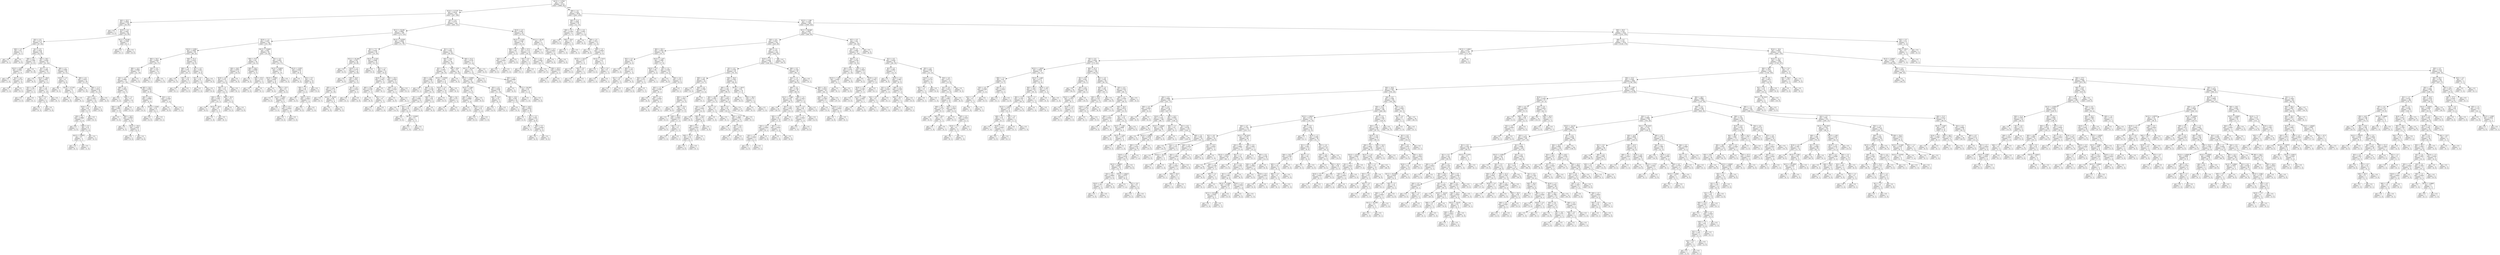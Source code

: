 digraph Tree {
node [shape=box] ;
0 [label="X[13] <= 1.0785\ngini = 0.195\nsamples = 4119\nvalue = [3668, 451]"] ;
1 [label="X[13] <= 0.7155\ngini = 0.4934\nsamples = 443\nvalue = [247, 196]"] ;
0 -> 1 [labeldistance=2.5, labelangle=45, headlabel="True"] ;
2 [label="X[0] <= 25.5\ngini = 0.4656\nsamples = 103\nvalue = [38, 65]"] ;
1 -> 2 ;
3 [label="gini = 0.0\nsamples = 5\nvalue = [5, 0]"] ;
2 -> 3 ;
4 [label="X[10] <= 4.5\ngini = 0.4467\nsamples = 98\nvalue = [33, 65]"] ;
2 -> 4 ;
5 [label="X[2] <= 0.5\ngini = 0.4173\nsamples = 91\nvalue = [27, 64]"] ;
4 -> 5 ;
6 [label="X[9] <= 2.5\ngini = 0.32\nsamples = 5\nvalue = [4, 1]"] ;
5 -> 6 ;
7 [label="gini = 0.0\nsamples = 1\nvalue = [0, 1]"] ;
6 -> 7 ;
8 [label="gini = 0.0\nsamples = 4\nvalue = [4, 0]"] ;
6 -> 8 ;
9 [label="X[1] <= 0.5\ngini = 0.3918\nsamples = 86\nvalue = [23, 63]"] ;
5 -> 9 ;
10 [label="X[9] <= 2.5\ngini = 0.1588\nsamples = 23\nvalue = [2, 21]"] ;
9 -> 10 ;
11 [label="X[13] <= 0.637\ngini = 0.4082\nsamples = 7\nvalue = [2, 5]"] ;
10 -> 11 ;
12 [label="gini = 0.0\nsamples = 1\nvalue = [1, 0]"] ;
11 -> 12 ;
13 [label="X[3] <= 4.0\ngini = 0.2778\nsamples = 6\nvalue = [1, 5]"] ;
11 -> 13 ;
14 [label="gini = 0.0\nsamples = 1\nvalue = [1, 0]"] ;
13 -> 14 ;
15 [label="gini = 0.0\nsamples = 5\nvalue = [0, 5]"] ;
13 -> 15 ;
16 [label="gini = 0.0\nsamples = 16\nvalue = [0, 16]"] ;
10 -> 16 ;
17 [label="X[0] <= 36.5\ngini = 0.4444\nsamples = 63\nvalue = [21, 42]"] ;
9 -> 17 ;
18 [label="X[1] <= 3.5\ngini = 0.4991\nsamples = 23\nvalue = [12, 11]"] ;
17 -> 18 ;
19 [label="gini = 0.0\nsamples = 6\nvalue = [6, 0]"] ;
18 -> 19 ;
20 [label="X[12] <= -39.9\ngini = 0.4567\nsamples = 17\nvalue = [6, 11]"] ;
18 -> 20 ;
21 [label="X[3] <= 5.0\ngini = 0.375\nsamples = 4\nvalue = [3, 1]"] ;
20 -> 21 ;
22 [label="gini = 0.0\nsamples = 3\nvalue = [3, 0]"] ;
21 -> 22 ;
23 [label="gini = 0.0\nsamples = 1\nvalue = [0, 1]"] ;
21 -> 23 ;
24 [label="X[2] <= 1.5\ngini = 0.355\nsamples = 13\nvalue = [3, 10]"] ;
20 -> 24 ;
25 [label="X[3] <= 5.5\ngini = 0.5\nsamples = 6\nvalue = [3, 3]"] ;
24 -> 25 ;
26 [label="gini = 0.0\nsamples = 3\nvalue = [0, 3]"] ;
25 -> 26 ;
27 [label="gini = 0.0\nsamples = 3\nvalue = [3, 0]"] ;
25 -> 27 ;
28 [label="gini = 0.0\nsamples = 7\nvalue = [0, 7]"] ;
24 -> 28 ;
29 [label="X[9] <= 2.5\ngini = 0.3488\nsamples = 40\nvalue = [9, 31]"] ;
17 -> 29 ;
30 [label="X[10] <= 1.5\ngini = 0.5\nsamples = 8\nvalue = [4, 4]"] ;
29 -> 30 ;
31 [label="gini = 0.0\nsamples = 3\nvalue = [0, 3]"] ;
30 -> 31 ;
32 [label="X[13] <= 0.7145\ngini = 0.32\nsamples = 5\nvalue = [4, 1]"] ;
30 -> 32 ;
33 [label="gini = 0.0\nsamples = 4\nvalue = [4, 0]"] ;
32 -> 33 ;
34 [label="gini = 0.0\nsamples = 1\nvalue = [0, 1]"] ;
32 -> 34 ;
35 [label="X[9] <= 4.5\ngini = 0.2637\nsamples = 32\nvalue = [5, 27]"] ;
29 -> 35 ;
36 [label="gini = 0.0\nsamples = 14\nvalue = [0, 14]"] ;
35 -> 36 ;
37 [label="X[8] <= 11.5\ngini = 0.4012\nsamples = 18\nvalue = [5, 13]"] ;
35 -> 37 ;
38 [label="X[3] <= 4.0\ngini = 0.3047\nsamples = 16\nvalue = [3, 13]"] ;
37 -> 38 ;
39 [label="X[10] <= 2.5\ngini = 0.42\nsamples = 10\nvalue = [3, 7]"] ;
38 -> 39 ;
40 [label="X[5] <= 0.5\ngini = 0.4898\nsamples = 7\nvalue = [3, 4]"] ;
39 -> 40 ;
41 [label="gini = 0.0\nsamples = 2\nvalue = [2, 0]"] ;
40 -> 41 ;
42 [label="X[6] <= 0.5\ngini = 0.32\nsamples = 5\nvalue = [1, 4]"] ;
40 -> 42 ;
43 [label="X[13] <= 0.6875\ngini = 0.5\nsamples = 2\nvalue = [1, 1]"] ;
42 -> 43 ;
44 [label="gini = 0.0\nsamples = 1\nvalue = [0, 1]"] ;
43 -> 44 ;
45 [label="gini = 0.0\nsamples = 1\nvalue = [1, 0]"] ;
43 -> 45 ;
46 [label="gini = 0.0\nsamples = 3\nvalue = [0, 3]"] ;
42 -> 46 ;
47 [label="gini = 0.0\nsamples = 3\nvalue = [0, 3]"] ;
39 -> 47 ;
48 [label="gini = 0.0\nsamples = 6\nvalue = [0, 6]"] ;
38 -> 48 ;
49 [label="gini = 0.0\nsamples = 2\nvalue = [2, 0]"] ;
37 -> 49 ;
50 [label="X[11] <= 92.681\ngini = 0.2449\nsamples = 7\nvalue = [6, 1]"] ;
4 -> 50 ;
51 [label="gini = 0.0\nsamples = 1\nvalue = [0, 1]"] ;
50 -> 51 ;
52 [label="gini = 0.0\nsamples = 6\nvalue = [6, 0]"] ;
50 -> 52 ;
53 [label="X[7] <= 0.5\ngini = 0.4737\nsamples = 340\nvalue = [209, 131]"] ;
1 -> 53 ;
54 [label="X[11] <= 92.681\ngini = 0.4862\nsamples = 295\nvalue = [172, 123]"] ;
53 -> 54 ;
55 [label="X[10] <= 1.5\ngini = 0.4367\nsamples = 149\nvalue = [101, 48]"] ;
54 -> 55 ;
56 [label="X[13] <= 0.856\ngini = 0.3694\nsamples = 90\nvalue = [68, 22]"] ;
55 -> 56 ;
57 [label="X[0] <= 54.5\ngini = 0.4444\nsamples = 51\nvalue = [34, 17]"] ;
56 -> 57 ;
58 [label="X[8] <= 10.5\ngini = 0.4909\nsamples = 37\nvalue = [21, 16]"] ;
57 -> 58 ;
59 [label="X[1] <= 2.5\ngini = 0.4995\nsamples = 33\nvalue = [17, 16]"] ;
58 -> 59 ;
60 [label="X[9] <= 4.5\ngini = 0.4654\nsamples = 19\nvalue = [12, 7]"] ;
59 -> 60 ;
61 [label="gini = 0.0\nsamples = 5\nvalue = [5, 0]"] ;
60 -> 61 ;
62 [label="X[6] <= 1.5\ngini = 0.5\nsamples = 14\nvalue = [7, 7]"] ;
60 -> 62 ;
63 [label="X[0] <= 28.0\ngini = 0.4861\nsamples = 12\nvalue = [7, 5]"] ;
62 -> 63 ;
64 [label="gini = 0.0\nsamples = 3\nvalue = [3, 0]"] ;
63 -> 64 ;
65 [label="X[0] <= 34.5\ngini = 0.4938\nsamples = 9\nvalue = [4, 5]"] ;
63 -> 65 ;
66 [label="gini = 0.0\nsamples = 3\nvalue = [0, 3]"] ;
65 -> 66 ;
67 [label="X[12] <= -30.6\ngini = 0.4444\nsamples = 6\nvalue = [4, 2]"] ;
65 -> 67 ;
68 [label="gini = 0.0\nsamples = 2\nvalue = [0, 2]"] ;
67 -> 68 ;
69 [label="gini = 0.0\nsamples = 4\nvalue = [4, 0]"] ;
67 -> 69 ;
70 [label="gini = 0.0\nsamples = 2\nvalue = [0, 2]"] ;
62 -> 70 ;
71 [label="X[0] <= 34.5\ngini = 0.4592\nsamples = 14\nvalue = [5, 9]"] ;
59 -> 71 ;
72 [label="X[0] <= 22.5\ngini = 0.4898\nsamples = 7\nvalue = [4, 3]"] ;
71 -> 72 ;
73 [label="gini = 0.0\nsamples = 2\nvalue = [0, 2]"] ;
72 -> 73 ;
74 [label="X[13] <= 0.838\ngini = 0.32\nsamples = 5\nvalue = [4, 1]"] ;
72 -> 74 ;
75 [label="gini = 0.0\nsamples = 4\nvalue = [4, 0]"] ;
74 -> 75 ;
76 [label="gini = 0.0\nsamples = 1\nvalue = [0, 1]"] ;
74 -> 76 ;
77 [label="X[3] <= 6.5\ngini = 0.2449\nsamples = 7\nvalue = [1, 6]"] ;
71 -> 77 ;
78 [label="gini = 0.0\nsamples = 6\nvalue = [0, 6]"] ;
77 -> 78 ;
79 [label="gini = 0.0\nsamples = 1\nvalue = [1, 0]"] ;
77 -> 79 ;
80 [label="gini = 0.0\nsamples = 4\nvalue = [4, 0]"] ;
58 -> 80 ;
81 [label="X[2] <= 0.5\ngini = 0.1327\nsamples = 14\nvalue = [13, 1]"] ;
57 -> 81 ;
82 [label="gini = 0.0\nsamples = 1\nvalue = [0, 1]"] ;
81 -> 82 ;
83 [label="gini = 0.0\nsamples = 13\nvalue = [13, 0]"] ;
81 -> 83 ;
84 [label="X[0] <= 51.5\ngini = 0.2235\nsamples = 39\nvalue = [34, 5]"] ;
56 -> 84 ;
85 [label="X[6] <= 1.0\ngini = 0.074\nsamples = 26\nvalue = [25, 1]"] ;
84 -> 85 ;
86 [label="gini = 0.0\nsamples = 21\nvalue = [21, 0]"] ;
85 -> 86 ;
87 [label="X[3] <= 4.5\ngini = 0.32\nsamples = 5\nvalue = [4, 1]"] ;
85 -> 87 ;
88 [label="gini = 0.0\nsamples = 1\nvalue = [0, 1]"] ;
87 -> 88 ;
89 [label="gini = 0.0\nsamples = 4\nvalue = [4, 0]"] ;
87 -> 89 ;
90 [label="X[1] <= 4.5\ngini = 0.426\nsamples = 13\nvalue = [9, 4]"] ;
84 -> 90 ;
91 [label="X[1] <= 2.0\ngini = 0.32\nsamples = 5\nvalue = [1, 4]"] ;
90 -> 91 ;
92 [label="gini = 0.0\nsamples = 1\nvalue = [1, 0]"] ;
91 -> 92 ;
93 [label="gini = 0.0\nsamples = 4\nvalue = [0, 4]"] ;
91 -> 93 ;
94 [label="gini = 0.0\nsamples = 8\nvalue = [8, 0]"] ;
90 -> 94 ;
95 [label="X[13] <= 0.8405\ngini = 0.493\nsamples = 59\nvalue = [33, 26]"] ;
55 -> 95 ;
96 [label="X[0] <= 53.5\ngini = 0.42\nsamples = 30\nvalue = [21, 9]"] ;
95 -> 96 ;
97 [label="X[0] <= 38.5\ngini = 0.2975\nsamples = 22\nvalue = [18, 4]"] ;
96 -> 97 ;
98 [label="X[10] <= 2.5\ngini = 0.375\nsamples = 16\nvalue = [12, 4]"] ;
97 -> 98 ;
99 [label="X[6] <= 1.0\ngini = 0.32\nsamples = 15\nvalue = [12, 3]"] ;
98 -> 99 ;
100 [label="X[0] <= 35.0\ngini = 0.1653\nsamples = 11\nvalue = [10, 1]"] ;
99 -> 100 ;
101 [label="gini = 0.0\nsamples = 9\nvalue = [9, 0]"] ;
100 -> 101 ;
102 [label="X[12] <= -28.5\ngini = 0.5\nsamples = 2\nvalue = [1, 1]"] ;
100 -> 102 ;
103 [label="gini = 0.0\nsamples = 1\nvalue = [1, 0]"] ;
102 -> 103 ;
104 [label="gini = 0.0\nsamples = 1\nvalue = [0, 1]"] ;
102 -> 104 ;
105 [label="X[0] <= 30.5\ngini = 0.5\nsamples = 4\nvalue = [2, 2]"] ;
99 -> 105 ;
106 [label="gini = 0.0\nsamples = 2\nvalue = [0, 2]"] ;
105 -> 106 ;
107 [label="gini = 0.0\nsamples = 2\nvalue = [2, 0]"] ;
105 -> 107 ;
108 [label="gini = 0.0\nsamples = 1\nvalue = [0, 1]"] ;
98 -> 108 ;
109 [label="gini = 0.0\nsamples = 6\nvalue = [6, 0]"] ;
97 -> 109 ;
110 [label="X[0] <= 58.0\ngini = 0.4688\nsamples = 8\nvalue = [3, 5]"] ;
96 -> 110 ;
111 [label="gini = 0.0\nsamples = 4\nvalue = [0, 4]"] ;
110 -> 111 ;
112 [label="X[0] <= 67.5\ngini = 0.375\nsamples = 4\nvalue = [3, 1]"] ;
110 -> 112 ;
113 [label="gini = 0.0\nsamples = 3\nvalue = [3, 0]"] ;
112 -> 113 ;
114 [label="gini = 0.0\nsamples = 1\nvalue = [0, 1]"] ;
112 -> 114 ;
115 [label="X[1] <= 6.5\ngini = 0.4851\nsamples = 29\nvalue = [12, 17]"] ;
95 -> 115 ;
116 [label="X[13] <= 0.8835\ngini = 0.3599\nsamples = 17\nvalue = [4, 13]"] ;
115 -> 116 ;
117 [label="X[13] <= 0.866\ngini = 0.4444\nsamples = 12\nvalue = [4, 8]"] ;
116 -> 117 ;
118 [label="gini = 0.0\nsamples = 4\nvalue = [0, 4]"] ;
117 -> 118 ;
119 [label="X[0] <= 33.5\ngini = 0.5\nsamples = 8\nvalue = [4, 4]"] ;
117 -> 119 ;
120 [label="gini = 0.0\nsamples = 2\nvalue = [0, 2]"] ;
119 -> 120 ;
121 [label="X[13] <= 0.881\ngini = 0.4444\nsamples = 6\nvalue = [4, 2]"] ;
119 -> 121 ;
122 [label="gini = 0.0\nsamples = 3\nvalue = [3, 0]"] ;
121 -> 122 ;
123 [label="X[3] <= 6.5\ngini = 0.4444\nsamples = 3\nvalue = [1, 2]"] ;
121 -> 123 ;
124 [label="gini = 0.0\nsamples = 2\nvalue = [0, 2]"] ;
123 -> 124 ;
125 [label="gini = 0.0\nsamples = 1\nvalue = [1, 0]"] ;
123 -> 125 ;
126 [label="gini = 0.0\nsamples = 5\nvalue = [0, 5]"] ;
116 -> 126 ;
127 [label="X[13] <= 0.855\ngini = 0.4444\nsamples = 12\nvalue = [8, 4]"] ;
115 -> 127 ;
128 [label="gini = 0.0\nsamples = 2\nvalue = [0, 2]"] ;
127 -> 128 ;
129 [label="X[3] <= 5.5\ngini = 0.32\nsamples = 10\nvalue = [8, 2]"] ;
127 -> 129 ;
130 [label="X[5] <= 1.0\ngini = 0.48\nsamples = 5\nvalue = [3, 2]"] ;
129 -> 130 ;
131 [label="gini = 0.0\nsamples = 2\nvalue = [2, 0]"] ;
130 -> 131 ;
132 [label="X[0] <= 33.5\ngini = 0.4444\nsamples = 3\nvalue = [1, 2]"] ;
130 -> 132 ;
133 [label="gini = 0.0\nsamples = 2\nvalue = [0, 2]"] ;
132 -> 133 ;
134 [label="gini = 0.0\nsamples = 1\nvalue = [1, 0]"] ;
132 -> 134 ;
135 [label="gini = 0.0\nsamples = 5\nvalue = [5, 0]"] ;
129 -> 135 ;
136 [label="X[13] <= 0.8785\ngini = 0.4996\nsamples = 146\nvalue = [71, 75]"] ;
54 -> 136 ;
137 [label="X[1] <= 7.5\ngini = 0.4444\nsamples = 45\nvalue = [15, 30]"] ;
136 -> 137 ;
138 [label="X[11] <= 93.384\ngini = 0.355\nsamples = 26\nvalue = [6, 20]"] ;
137 -> 138 ;
139 [label="gini = 0.0\nsamples = 2\nvalue = [2, 0]"] ;
138 -> 139 ;
140 [label="X[10] <= 1.5\ngini = 0.2778\nsamples = 24\nvalue = [4, 20]"] ;
138 -> 140 ;
141 [label="gini = 0.0\nsamples = 9\nvalue = [0, 9]"] ;
140 -> 141 ;
142 [label="X[0] <= 44.5\ngini = 0.3911\nsamples = 15\nvalue = [4, 11]"] ;
140 -> 142 ;
143 [label="X[5] <= 1.0\ngini = 0.2778\nsamples = 12\nvalue = [2, 10]"] ;
142 -> 143 ;
144 [label="gini = 0.0\nsamples = 7\nvalue = [0, 7]"] ;
143 -> 144 ;
145 [label="X[12] <= -40.05\ngini = 0.48\nsamples = 5\nvalue = [2, 3]"] ;
143 -> 145 ;
146 [label="gini = 0.0\nsamples = 2\nvalue = [2, 0]"] ;
145 -> 146 ;
147 [label="gini = 0.0\nsamples = 3\nvalue = [0, 3]"] ;
145 -> 147 ;
148 [label="X[1] <= 2.0\ngini = 0.4444\nsamples = 3\nvalue = [2, 1]"] ;
142 -> 148 ;
149 [label="gini = 0.0\nsamples = 1\nvalue = [0, 1]"] ;
148 -> 149 ;
150 [label="gini = 0.0\nsamples = 2\nvalue = [2, 0]"] ;
148 -> 150 ;
151 [label="X[13] <= 0.729\ngini = 0.4986\nsamples = 19\nvalue = [9, 10]"] ;
137 -> 151 ;
152 [label="gini = 0.0\nsamples = 4\nvalue = [0, 4]"] ;
151 -> 152 ;
153 [label="X[2] <= 1.5\ngini = 0.48\nsamples = 15\nvalue = [9, 6]"] ;
151 -> 153 ;
154 [label="X[10] <= 3.0\ngini = 0.3457\nsamples = 9\nvalue = [7, 2]"] ;
153 -> 154 ;
155 [label="X[8] <= 8.0\ngini = 0.2188\nsamples = 8\nvalue = [7, 1]"] ;
154 -> 155 ;
156 [label="gini = 0.0\nsamples = 6\nvalue = [6, 0]"] ;
155 -> 156 ;
157 [label="X[5] <= 1.0\ngini = 0.5\nsamples = 2\nvalue = [1, 1]"] ;
155 -> 157 ;
158 [label="gini = 0.0\nsamples = 1\nvalue = [0, 1]"] ;
157 -> 158 ;
159 [label="gini = 0.0\nsamples = 1\nvalue = [1, 0]"] ;
157 -> 159 ;
160 [label="gini = 0.0\nsamples = 1\nvalue = [0, 1]"] ;
154 -> 160 ;
161 [label="X[0] <= 25.0\ngini = 0.4444\nsamples = 6\nvalue = [2, 4]"] ;
153 -> 161 ;
162 [label="X[9] <= 3.5\ngini = 0.4444\nsamples = 3\nvalue = [2, 1]"] ;
161 -> 162 ;
163 [label="gini = 0.0\nsamples = 2\nvalue = [2, 0]"] ;
162 -> 163 ;
164 [label="gini = 0.0\nsamples = 1\nvalue = [0, 1]"] ;
162 -> 164 ;
165 [label="gini = 0.0\nsamples = 3\nvalue = [0, 3]"] ;
161 -> 165 ;
166 [label="X[1] <= 8.5\ngini = 0.4941\nsamples = 101\nvalue = [56, 45]"] ;
136 -> 166 ;
167 [label="X[0] <= 35.5\ngini = 0.477\nsamples = 84\nvalue = [51, 33]"] ;
166 -> 167 ;
168 [label="X[1] <= 7.5\ngini = 0.3878\nsamples = 38\nvalue = [28, 10]"] ;
167 -> 168 ;
169 [label="X[0] <= 22.5\ngini = 0.2688\nsamples = 25\nvalue = [21, 4]"] ;
168 -> 169 ;
170 [label="gini = 0.0\nsamples = 1\nvalue = [0, 1]"] ;
169 -> 170 ;
171 [label="X[9] <= 5.5\ngini = 0.2188\nsamples = 24\nvalue = [21, 3]"] ;
169 -> 171 ;
172 [label="X[1] <= 6.5\ngini = 0.0997\nsamples = 19\nvalue = [18, 1]"] ;
171 -> 172 ;
173 [label="gini = 0.0\nsamples = 14\nvalue = [14, 0]"] ;
172 -> 173 ;
174 [label="X[3] <= 5.5\ngini = 0.32\nsamples = 5\nvalue = [4, 1]"] ;
172 -> 174 ;
175 [label="gini = 0.0\nsamples = 3\nvalue = [3, 0]"] ;
174 -> 175 ;
176 [label="X[13] <= 0.9305\ngini = 0.5\nsamples = 2\nvalue = [1, 1]"] ;
174 -> 176 ;
177 [label="gini = 0.0\nsamples = 1\nvalue = [1, 0]"] ;
176 -> 177 ;
178 [label="gini = 0.0\nsamples = 1\nvalue = [0, 1]"] ;
176 -> 178 ;
179 [label="X[8] <= 8.5\ngini = 0.48\nsamples = 5\nvalue = [3, 2]"] ;
171 -> 179 ;
180 [label="gini = 0.0\nsamples = 3\nvalue = [3, 0]"] ;
179 -> 180 ;
181 [label="gini = 0.0\nsamples = 2\nvalue = [0, 2]"] ;
179 -> 181 ;
182 [label="X[13] <= 0.9795\ngini = 0.497\nsamples = 13\nvalue = [7, 6]"] ;
168 -> 182 ;
183 [label="X[10] <= 2.5\ngini = 0.42\nsamples = 10\nvalue = [7, 3]"] ;
182 -> 183 ;
184 [label="gini = 0.0\nsamples = 6\nvalue = [6, 0]"] ;
183 -> 184 ;
185 [label="X[8] <= 9.0\ngini = 0.375\nsamples = 4\nvalue = [1, 3]"] ;
183 -> 185 ;
186 [label="gini = 0.0\nsamples = 3\nvalue = [0, 3]"] ;
185 -> 186 ;
187 [label="gini = 0.0\nsamples = 1\nvalue = [1, 0]"] ;
185 -> 187 ;
188 [label="gini = 0.0\nsamples = 3\nvalue = [0, 3]"] ;
182 -> 188 ;
189 [label="X[0] <= 40.0\ngini = 0.5\nsamples = 46\nvalue = [23, 23]"] ;
167 -> 189 ;
190 [label="gini = 0.0\nsamples = 5\nvalue = [0, 5]"] ;
189 -> 190 ;
191 [label="X[13] <= 0.8995\ngini = 0.4926\nsamples = 41\nvalue = [23, 18]"] ;
189 -> 191 ;
192 [label="X[13] <= 0.891\ngini = 0.375\nsamples = 16\nvalue = [12, 4]"] ;
191 -> 192 ;
193 [label="X[0] <= 59.0\ngini = 0.4898\nsamples = 7\nvalue = [3, 4]"] ;
192 -> 193 ;
194 [label="gini = 0.0\nsamples = 2\nvalue = [2, 0]"] ;
193 -> 194 ;
195 [label="X[10] <= 2.5\ngini = 0.32\nsamples = 5\nvalue = [1, 4]"] ;
193 -> 195 ;
196 [label="gini = 0.0\nsamples = 4\nvalue = [0, 4]"] ;
195 -> 196 ;
197 [label="gini = 0.0\nsamples = 1\nvalue = [1, 0]"] ;
195 -> 197 ;
198 [label="gini = 0.0\nsamples = 9\nvalue = [9, 0]"] ;
192 -> 198 ;
199 [label="X[3] <= 0.5\ngini = 0.4928\nsamples = 25\nvalue = [11, 14]"] ;
191 -> 199 ;
200 [label="X[0] <= 76.0\ngini = 0.32\nsamples = 5\nvalue = [4, 1]"] ;
199 -> 200 ;
201 [label="gini = 0.0\nsamples = 4\nvalue = [4, 0]"] ;
200 -> 201 ;
202 [label="gini = 0.0\nsamples = 1\nvalue = [0, 1]"] ;
200 -> 202 ;
203 [label="X[0] <= 45.5\ngini = 0.455\nsamples = 20\nvalue = [7, 13]"] ;
199 -> 203 ;
204 [label="gini = 0.0\nsamples = 4\nvalue = [0, 4]"] ;
203 -> 204 ;
205 [label="X[0] <= 46.5\ngini = 0.4922\nsamples = 16\nvalue = [7, 9]"] ;
203 -> 205 ;
206 [label="gini = 0.0\nsamples = 3\nvalue = [3, 0]"] ;
205 -> 206 ;
207 [label="X[1] <= 3.5\ngini = 0.426\nsamples = 13\nvalue = [4, 9]"] ;
205 -> 207 ;
208 [label="gini = 0.0\nsamples = 7\nvalue = [0, 7]"] ;
207 -> 208 ;
209 [label="X[9] <= 5.5\ngini = 0.4444\nsamples = 6\nvalue = [4, 2]"] ;
207 -> 209 ;
210 [label="gini = 0.0\nsamples = 4\nvalue = [4, 0]"] ;
209 -> 210 ;
211 [label="gini = 0.0\nsamples = 2\nvalue = [0, 2]"] ;
209 -> 211 ;
212 [label="X[0] <= 61.0\ngini = 0.4152\nsamples = 17\nvalue = [5, 12]"] ;
166 -> 212 ;
213 [label="X[11] <= 94.207\ngini = 0.32\nsamples = 15\nvalue = [3, 12]"] ;
212 -> 213 ;
214 [label="gini = 0.0\nsamples = 8\nvalue = [0, 8]"] ;
213 -> 214 ;
215 [label="X[5] <= 1.0\ngini = 0.4898\nsamples = 7\nvalue = [3, 4]"] ;
213 -> 215 ;
216 [label="gini = 0.0\nsamples = 2\nvalue = [2, 0]"] ;
215 -> 216 ;
217 [label="X[11] <= 94.408\ngini = 0.32\nsamples = 5\nvalue = [1, 4]"] ;
215 -> 217 ;
218 [label="gini = 0.0\nsamples = 1\nvalue = [1, 0]"] ;
217 -> 218 ;
219 [label="gini = 0.0\nsamples = 4\nvalue = [0, 4]"] ;
217 -> 219 ;
220 [label="gini = 0.0\nsamples = 2\nvalue = [2, 0]"] ;
212 -> 220 ;
221 [label="X[10] <= 2.5\ngini = 0.2923\nsamples = 45\nvalue = [37, 8]"] ;
53 -> 221 ;
222 [label="X[13] <= 0.726\ngini = 0.1928\nsamples = 37\nvalue = [33, 4]"] ;
221 -> 222 ;
223 [label="X[9] <= 3.5\ngini = 0.48\nsamples = 5\nvalue = [3, 2]"] ;
222 -> 223 ;
224 [label="X[2] <= 1.5\ngini = 0.4444\nsamples = 3\nvalue = [1, 2]"] ;
223 -> 224 ;
225 [label="gini = 0.0\nsamples = 2\nvalue = [0, 2]"] ;
224 -> 225 ;
226 [label="gini = 0.0\nsamples = 1\nvalue = [1, 0]"] ;
224 -> 226 ;
227 [label="gini = 0.0\nsamples = 2\nvalue = [2, 0]"] ;
223 -> 227 ;
228 [label="X[0] <= 27.5\ngini = 0.1172\nsamples = 32\nvalue = [30, 2]"] ;
222 -> 228 ;
229 [label="X[3] <= 6.5\ngini = 0.5\nsamples = 2\nvalue = [1, 1]"] ;
228 -> 229 ;
230 [label="gini = 0.0\nsamples = 1\nvalue = [0, 1]"] ;
229 -> 230 ;
231 [label="gini = 0.0\nsamples = 1\nvalue = [1, 0]"] ;
229 -> 231 ;
232 [label="X[1] <= 9.5\ngini = 0.0644\nsamples = 30\nvalue = [29, 1]"] ;
228 -> 232 ;
233 [label="gini = 0.0\nsamples = 27\nvalue = [27, 0]"] ;
232 -> 233 ;
234 [label="X[0] <= 45.5\ngini = 0.4444\nsamples = 3\nvalue = [2, 1]"] ;
232 -> 234 ;
235 [label="gini = 0.0\nsamples = 1\nvalue = [0, 1]"] ;
234 -> 235 ;
236 [label="gini = 0.0\nsamples = 2\nvalue = [2, 0]"] ;
234 -> 236 ;
237 [label="X[11] <= 92.29\ngini = 0.5\nsamples = 8\nvalue = [4, 4]"] ;
221 -> 237 ;
238 [label="gini = 0.0\nsamples = 2\nvalue = [2, 0]"] ;
237 -> 238 ;
239 [label="X[10] <= 4.5\ngini = 0.4444\nsamples = 6\nvalue = [2, 4]"] ;
237 -> 239 ;
240 [label="gini = 0.0\nsamples = 4\nvalue = [0, 4]"] ;
239 -> 240 ;
241 [label="gini = 0.0\nsamples = 2\nvalue = [2, 0]"] ;
239 -> 241 ;
242 [label="X[8] <= 3.5\ngini = 0.1291\nsamples = 3676\nvalue = [3421, 255]"] ;
0 -> 242 [labeldistance=2.5, labelangle=-45, headlabel="False"] ;
243 [label="X[0] <= 31.0\ngini = 0.4992\nsamples = 25\nvalue = [12, 13]"] ;
242 -> 243 ;
244 [label="X[9] <= 5.5\ngini = 0.2188\nsamples = 8\nvalue = [1, 7]"] ;
243 -> 244 ;
245 [label="gini = 0.0\nsamples = 6\nvalue = [0, 6]"] ;
244 -> 245 ;
246 [label="X[0] <= 29.0\ngini = 0.5\nsamples = 2\nvalue = [1, 1]"] ;
244 -> 246 ;
247 [label="gini = 0.0\nsamples = 1\nvalue = [1, 0]"] ;
246 -> 247 ;
248 [label="gini = 0.0\nsamples = 1\nvalue = [0, 1]"] ;
246 -> 248 ;
249 [label="X[1] <= 0.5\ngini = 0.4567\nsamples = 17\nvalue = [11, 6]"] ;
243 -> 249 ;
250 [label="gini = 0.0\nsamples = 2\nvalue = [0, 2]"] ;
249 -> 250 ;
251 [label="X[9] <= 3.5\ngini = 0.3911\nsamples = 15\nvalue = [11, 4]"] ;
249 -> 251 ;
252 [label="gini = 0.0\nsamples = 6\nvalue = [6, 0]"] ;
251 -> 252 ;
253 [label="X[6] <= 1.0\ngini = 0.4938\nsamples = 9\nvalue = [5, 4]"] ;
251 -> 253 ;
254 [label="X[13] <= 1.7415\ngini = 0.375\nsamples = 4\nvalue = [1, 3]"] ;
253 -> 254 ;
255 [label="gini = 0.0\nsamples = 2\nvalue = [0, 2]"] ;
254 -> 255 ;
256 [label="X[3] <= 4.0\ngini = 0.5\nsamples = 2\nvalue = [1, 1]"] ;
254 -> 256 ;
257 [label="gini = 0.0\nsamples = 1\nvalue = [0, 1]"] ;
256 -> 257 ;
258 [label="gini = 0.0\nsamples = 1\nvalue = [1, 0]"] ;
256 -> 258 ;
259 [label="X[13] <= 1.7415\ngini = 0.32\nsamples = 5\nvalue = [4, 1]"] ;
253 -> 259 ;
260 [label="gini = 0.0\nsamples = 3\nvalue = [3, 0]"] ;
259 -> 260 ;
261 [label="X[3] <= 3.0\ngini = 0.5\nsamples = 2\nvalue = [1, 1]"] ;
259 -> 261 ;
262 [label="gini = 0.0\nsamples = 1\nvalue = [1, 0]"] ;
261 -> 262 ;
263 [label="gini = 0.0\nsamples = 1\nvalue = [0, 1]"] ;
261 -> 263 ;
264 [label="X[13] <= 1.286\ngini = 0.1238\nsamples = 3651\nvalue = [3409, 242]"] ;
242 -> 264 ;
265 [label="X[11] <= 92.928\ngini = 0.2957\nsamples = 327\nvalue = [268, 59]"] ;
264 -> 265 ;
266 [label="X[2] <= 0.5\ngini = 0.2037\nsamples = 252\nvalue = [223, 29]"] ;
265 -> 266 ;
267 [label="X[0] <= 35.5\ngini = 0.3935\nsamples = 26\nvalue = [19, 7]"] ;
266 -> 267 ;
268 [label="X[3] <= 2.5\ngini = 0.48\nsamples = 5\nvalue = [2, 3]"] ;
267 -> 268 ;
269 [label="gini = 0.0\nsamples = 1\nvalue = [1, 0]"] ;
268 -> 269 ;
270 [label="X[5] <= 1.0\ngini = 0.375\nsamples = 4\nvalue = [1, 3]"] ;
268 -> 270 ;
271 [label="X[1] <= 4.0\ngini = 0.5\nsamples = 2\nvalue = [1, 1]"] ;
270 -> 271 ;
272 [label="gini = 0.0\nsamples = 1\nvalue = [0, 1]"] ;
271 -> 272 ;
273 [label="gini = 0.0\nsamples = 1\nvalue = [1, 0]"] ;
271 -> 273 ;
274 [label="gini = 0.0\nsamples = 2\nvalue = [0, 2]"] ;
270 -> 274 ;
275 [label="X[13] <= 1.247\ngini = 0.3084\nsamples = 21\nvalue = [17, 4]"] ;
267 -> 275 ;
276 [label="X[10] <= 2.5\ngini = 0.48\nsamples = 5\nvalue = [3, 2]"] ;
275 -> 276 ;
277 [label="X[4] <= 0.5\ngini = 0.375\nsamples = 4\nvalue = [3, 1]"] ;
276 -> 277 ;
278 [label="gini = 0.0\nsamples = 2\nvalue = [2, 0]"] ;
277 -> 278 ;
279 [label="gini = 0.5\nsamples = 2\nvalue = [1, 1]"] ;
277 -> 279 ;
280 [label="gini = 0.0\nsamples = 1\nvalue = [0, 1]"] ;
276 -> 280 ;
281 [label="X[1] <= 3.5\ngini = 0.2188\nsamples = 16\nvalue = [14, 2]"] ;
275 -> 281 ;
282 [label="gini = 0.0\nsamples = 8\nvalue = [8, 0]"] ;
281 -> 282 ;
283 [label="X[4] <= 0.5\ngini = 0.375\nsamples = 8\nvalue = [6, 2]"] ;
281 -> 283 ;
284 [label="X[5] <= 1.5\ngini = 0.2449\nsamples = 7\nvalue = [6, 1]"] ;
283 -> 284 ;
285 [label="gini = 0.0\nsamples = 4\nvalue = [4, 0]"] ;
284 -> 285 ;
286 [label="X[9] <= 4.5\ngini = 0.4444\nsamples = 3\nvalue = [2, 1]"] ;
284 -> 286 ;
287 [label="gini = 0.0\nsamples = 2\nvalue = [2, 0]"] ;
286 -> 287 ;
288 [label="gini = 0.0\nsamples = 1\nvalue = [0, 1]"] ;
286 -> 288 ;
289 [label="gini = 0.0\nsamples = 1\nvalue = [0, 1]"] ;
283 -> 289 ;
290 [label="X[6] <= 1.5\ngini = 0.1757\nsamples = 226\nvalue = [204, 22]"] ;
266 -> 290 ;
291 [label="X[10] <= 1.5\ngini = 0.2048\nsamples = 190\nvalue = [168, 22]"] ;
290 -> 291 ;
292 [label="X[1] <= 0.5\ngini = 0.2706\nsamples = 93\nvalue = [78, 15]"] ;
291 -> 292 ;
293 [label="X[9] <= 2.5\ngini = 0.455\nsamples = 20\nvalue = [13, 7]"] ;
292 -> 293 ;
294 [label="gini = 0.0\nsamples = 3\nvalue = [0, 3]"] ;
293 -> 294 ;
295 [label="X[4] <= 0.5\ngini = 0.3599\nsamples = 17\nvalue = [13, 4]"] ;
293 -> 295 ;
296 [label="X[0] <= 31.5\ngini = 0.3047\nsamples = 16\nvalue = [13, 3]"] ;
295 -> 296 ;
297 [label="gini = 0.0\nsamples = 6\nvalue = [6, 0]"] ;
296 -> 297 ;
298 [label="X[0] <= 33.5\ngini = 0.42\nsamples = 10\nvalue = [7, 3]"] ;
296 -> 298 ;
299 [label="gini = 0.0\nsamples = 2\nvalue = [0, 2]"] ;
298 -> 299 ;
300 [label="X[0] <= 42.0\ngini = 0.2188\nsamples = 8\nvalue = [7, 1]"] ;
298 -> 300 ;
301 [label="gini = 0.0\nsamples = 6\nvalue = [6, 0]"] ;
300 -> 301 ;
302 [label="X[2] <= 1.5\ngini = 0.5\nsamples = 2\nvalue = [1, 1]"] ;
300 -> 302 ;
303 [label="gini = 0.0\nsamples = 1\nvalue = [1, 0]"] ;
302 -> 303 ;
304 [label="gini = 0.0\nsamples = 1\nvalue = [0, 1]"] ;
302 -> 304 ;
305 [label="gini = 0.0\nsamples = 1\nvalue = [0, 1]"] ;
295 -> 305 ;
306 [label="X[0] <= 50.5\ngini = 0.1952\nsamples = 73\nvalue = [65, 8]"] ;
292 -> 306 ;
307 [label="X[9] <= 3.5\ngini = 0.1461\nsamples = 63\nvalue = [58, 5]"] ;
306 -> 307 ;
308 [label="X[0] <= 39.5\ngini = 0.3047\nsamples = 16\nvalue = [13, 3]"] ;
307 -> 308 ;
309 [label="X[2] <= 1.5\ngini = 0.2449\nsamples = 14\nvalue = [12, 2]"] ;
308 -> 309 ;
310 [label="gini = 0.0\nsamples = 6\nvalue = [6, 0]"] ;
309 -> 310 ;
311 [label="X[0] <= 35.0\ngini = 0.375\nsamples = 8\nvalue = [6, 2]"] ;
309 -> 311 ;
312 [label="X[9] <= 2.5\ngini = 0.4444\nsamples = 6\nvalue = [4, 2]"] ;
311 -> 312 ;
313 [label="X[0] <= 31.0\ngini = 0.32\nsamples = 5\nvalue = [4, 1]"] ;
312 -> 313 ;
314 [label="gini = 0.0\nsamples = 4\nvalue = [4, 0]"] ;
313 -> 314 ;
315 [label="gini = 0.0\nsamples = 1\nvalue = [0, 1]"] ;
313 -> 315 ;
316 [label="gini = 0.0\nsamples = 1\nvalue = [0, 1]"] ;
312 -> 316 ;
317 [label="gini = 0.0\nsamples = 2\nvalue = [2, 0]"] ;
311 -> 317 ;
318 [label="X[3] <= 3.5\ngini = 0.5\nsamples = 2\nvalue = [1, 1]"] ;
308 -> 318 ;
319 [label="gini = 0.0\nsamples = 1\nvalue = [1, 0]"] ;
318 -> 319 ;
320 [label="gini = 0.0\nsamples = 1\nvalue = [0, 1]"] ;
318 -> 320 ;
321 [label="X[0] <= 33.5\ngini = 0.0815\nsamples = 47\nvalue = [45, 2]"] ;
307 -> 321 ;
322 [label="X[4] <= 0.5\ngini = 0.18\nsamples = 20\nvalue = [18, 2]"] ;
321 -> 322 ;
323 [label="X[0] <= 32.5\ngini = 0.0997\nsamples = 19\nvalue = [18, 1]"] ;
322 -> 323 ;
324 [label="gini = 0.0\nsamples = 15\nvalue = [15, 0]"] ;
323 -> 324 ;
325 [label="X[5] <= 0.5\ngini = 0.375\nsamples = 4\nvalue = [3, 1]"] ;
323 -> 325 ;
326 [label="gini = 0.0\nsamples = 1\nvalue = [0, 1]"] ;
325 -> 326 ;
327 [label="gini = 0.0\nsamples = 3\nvalue = [3, 0]"] ;
325 -> 327 ;
328 [label="gini = 0.0\nsamples = 1\nvalue = [0, 1]"] ;
322 -> 328 ;
329 [label="gini = 0.0\nsamples = 27\nvalue = [27, 0]"] ;
321 -> 329 ;
330 [label="X[13] <= 1.2615\ngini = 0.42\nsamples = 10\nvalue = [7, 3]"] ;
306 -> 330 ;
331 [label="gini = 0.0\nsamples = 6\nvalue = [6, 0]"] ;
330 -> 331 ;
332 [label="X[0] <= 56.5\ngini = 0.375\nsamples = 4\nvalue = [1, 3]"] ;
330 -> 332 ;
333 [label="gini = 0.0\nsamples = 3\nvalue = [0, 3]"] ;
332 -> 333 ;
334 [label="gini = 0.0\nsamples = 1\nvalue = [1, 0]"] ;
332 -> 334 ;
335 [label="X[6] <= 0.5\ngini = 0.1339\nsamples = 97\nvalue = [90, 7]"] ;
291 -> 335 ;
336 [label="X[2] <= 1.5\ngini = 0.1172\nsamples = 96\nvalue = [90, 6]"] ;
335 -> 336 ;
337 [label="X[9] <= 5.5\ngini = 0.1769\nsamples = 51\nvalue = [46, 5]"] ;
336 -> 337 ;
338 [label="X[13] <= 1.268\ngini = 0.1327\nsamples = 42\nvalue = [39, 3]"] ;
337 -> 338 ;
339 [label="gini = 0.0\nsamples = 25\nvalue = [25, 0]"] ;
338 -> 339 ;
340 [label="X[3] <= 4.0\ngini = 0.2907\nsamples = 17\nvalue = [14, 3]"] ;
338 -> 340 ;
341 [label="X[5] <= 1.0\ngini = 0.42\nsamples = 10\nvalue = [7, 3]"] ;
340 -> 341 ;
342 [label="X[3] <= 2.5\ngini = 0.2449\nsamples = 7\nvalue = [6, 1]"] ;
341 -> 342 ;
343 [label="X[3] <= 1.5\ngini = 0.4444\nsamples = 3\nvalue = [2, 1]"] ;
342 -> 343 ;
344 [label="gini = 0.0\nsamples = 2\nvalue = [2, 0]"] ;
343 -> 344 ;
345 [label="gini = 0.0\nsamples = 1\nvalue = [0, 1]"] ;
343 -> 345 ;
346 [label="gini = 0.0\nsamples = 4\nvalue = [4, 0]"] ;
342 -> 346 ;
347 [label="X[3] <= 1.5\ngini = 0.4444\nsamples = 3\nvalue = [1, 2]"] ;
341 -> 347 ;
348 [label="gini = 0.0\nsamples = 1\nvalue = [1, 0]"] ;
347 -> 348 ;
349 [label="gini = 0.0\nsamples = 2\nvalue = [0, 2]"] ;
347 -> 349 ;
350 [label="gini = 0.0\nsamples = 7\nvalue = [7, 0]"] ;
340 -> 350 ;
351 [label="X[5] <= 1.0\ngini = 0.3457\nsamples = 9\nvalue = [7, 2]"] ;
337 -> 351 ;
352 [label="X[10] <= 4.5\ngini = 0.48\nsamples = 5\nvalue = [3, 2]"] ;
351 -> 352 ;
353 [label="X[3] <= 1.5\ngini = 0.4444\nsamples = 3\nvalue = [1, 2]"] ;
352 -> 353 ;
354 [label="gini = 0.0\nsamples = 1\nvalue = [1, 0]"] ;
353 -> 354 ;
355 [label="gini = 0.0\nsamples = 2\nvalue = [0, 2]"] ;
353 -> 355 ;
356 [label="gini = 0.0\nsamples = 2\nvalue = [2, 0]"] ;
352 -> 356 ;
357 [label="gini = 0.0\nsamples = 4\nvalue = [4, 0]"] ;
351 -> 357 ;
358 [label="X[0] <= 25.5\ngini = 0.0435\nsamples = 45\nvalue = [44, 1]"] ;
336 -> 358 ;
359 [label="X[0] <= 24.5\ngini = 0.2188\nsamples = 8\nvalue = [7, 1]"] ;
358 -> 359 ;
360 [label="gini = 0.0\nsamples = 5\nvalue = [5, 0]"] ;
359 -> 360 ;
361 [label="X[10] <= 2.5\ngini = 0.4444\nsamples = 3\nvalue = [2, 1]"] ;
359 -> 361 ;
362 [label="gini = 0.0\nsamples = 2\nvalue = [2, 0]"] ;
361 -> 362 ;
363 [label="gini = 0.0\nsamples = 1\nvalue = [0, 1]"] ;
361 -> 363 ;
364 [label="gini = 0.0\nsamples = 37\nvalue = [37, 0]"] ;
358 -> 364 ;
365 [label="gini = 0.0\nsamples = 1\nvalue = [0, 1]"] ;
335 -> 365 ;
366 [label="gini = 0.0\nsamples = 36\nvalue = [36, 0]"] ;
290 -> 366 ;
367 [label="X[7] <= 0.5\ngini = 0.48\nsamples = 75\nvalue = [45, 30]"] ;
265 -> 367 ;
368 [label="X[1] <= 2.0\ngini = 0.4945\nsamples = 67\nvalue = [37, 30]"] ;
367 -> 368 ;
369 [label="X[2] <= 1.5\ngini = 0.4764\nsamples = 23\nvalue = [9, 14]"] ;
368 -> 369 ;
370 [label="X[2] <= 0.5\ngini = 0.2778\nsamples = 12\nvalue = [2, 10]"] ;
369 -> 370 ;
371 [label="X[13] <= 1.261\ngini = 0.4444\nsamples = 3\nvalue = [2, 1]"] ;
370 -> 371 ;
372 [label="gini = 0.0\nsamples = 1\nvalue = [0, 1]"] ;
371 -> 372 ;
373 [label="gini = 0.0\nsamples = 2\nvalue = [2, 0]"] ;
371 -> 373 ;
374 [label="gini = 0.0\nsamples = 9\nvalue = [0, 9]"] ;
370 -> 374 ;
375 [label="X[3] <= 5.5\ngini = 0.4628\nsamples = 11\nvalue = [7, 4]"] ;
369 -> 375 ;
376 [label="gini = 0.0\nsamples = 2\nvalue = [0, 2]"] ;
375 -> 376 ;
377 [label="X[10] <= 3.0\ngini = 0.3457\nsamples = 9\nvalue = [7, 2]"] ;
375 -> 377 ;
378 [label="X[10] <= 1.5\ngini = 0.2188\nsamples = 8\nvalue = [7, 1]"] ;
377 -> 378 ;
379 [label="gini = 0.0\nsamples = 5\nvalue = [5, 0]"] ;
378 -> 379 ;
380 [label="X[13] <= 1.264\ngini = 0.4444\nsamples = 3\nvalue = [2, 1]"] ;
378 -> 380 ;
381 [label="gini = 0.0\nsamples = 1\nvalue = [0, 1]"] ;
380 -> 381 ;
382 [label="gini = 0.0\nsamples = 2\nvalue = [2, 0]"] ;
380 -> 382 ;
383 [label="gini = 0.0\nsamples = 1\nvalue = [0, 1]"] ;
377 -> 383 ;
384 [label="X[1] <= 6.5\ngini = 0.4628\nsamples = 44\nvalue = [28, 16]"] ;
368 -> 384 ;
385 [label="X[1] <= 4.5\ngini = 0.2907\nsamples = 17\nvalue = [14, 3]"] ;
384 -> 385 ;
386 [label="gini = 0.0\nsamples = 6\nvalue = [6, 0]"] ;
385 -> 386 ;
387 [label="X[10] <= 1.5\ngini = 0.3967\nsamples = 11\nvalue = [8, 3]"] ;
385 -> 387 ;
388 [label="X[1] <= 5.5\ngini = 0.4444\nsamples = 3\nvalue = [1, 2]"] ;
387 -> 388 ;
389 [label="X[2] <= 0.5\ngini = 0.5\nsamples = 2\nvalue = [1, 1]"] ;
388 -> 389 ;
390 [label="gini = 0.0\nsamples = 1\nvalue = [0, 1]"] ;
389 -> 390 ;
391 [label="gini = 0.0\nsamples = 1\nvalue = [1, 0]"] ;
389 -> 391 ;
392 [label="gini = 0.0\nsamples = 1\nvalue = [0, 1]"] ;
388 -> 392 ;
393 [label="X[9] <= 2.5\ngini = 0.2188\nsamples = 8\nvalue = [7, 1]"] ;
387 -> 393 ;
394 [label="X[0] <= 42.5\ngini = 0.5\nsamples = 2\nvalue = [1, 1]"] ;
393 -> 394 ;
395 [label="gini = 0.0\nsamples = 1\nvalue = [1, 0]"] ;
394 -> 395 ;
396 [label="gini = 0.0\nsamples = 1\nvalue = [0, 1]"] ;
394 -> 396 ;
397 [label="gini = 0.0\nsamples = 6\nvalue = [6, 0]"] ;
393 -> 397 ;
398 [label="X[3] <= 4.0\ngini = 0.4993\nsamples = 27\nvalue = [14, 13]"] ;
384 -> 398 ;
399 [label="X[10] <= 1.5\ngini = 0.2778\nsamples = 6\nvalue = [1, 5]"] ;
398 -> 399 ;
400 [label="X[3] <= 1.5\ngini = 0.5\nsamples = 2\nvalue = [1, 1]"] ;
399 -> 400 ;
401 [label="gini = 0.0\nsamples = 1\nvalue = [0, 1]"] ;
400 -> 401 ;
402 [label="gini = 0.0\nsamples = 1\nvalue = [1, 0]"] ;
400 -> 402 ;
403 [label="gini = 0.0\nsamples = 4\nvalue = [0, 4]"] ;
399 -> 403 ;
404 [label="X[3] <= 6.5\ngini = 0.4717\nsamples = 21\nvalue = [13, 8]"] ;
398 -> 404 ;
405 [label="X[1] <= 9.5\ngini = 0.4012\nsamples = 18\nvalue = [13, 5]"] ;
404 -> 405 ;
406 [label="X[0] <= 35.0\ngini = 0.4861\nsamples = 12\nvalue = [7, 5]"] ;
405 -> 406 ;
407 [label="X[9] <= 5.5\ngini = 0.2778\nsamples = 6\nvalue = [5, 1]"] ;
406 -> 407 ;
408 [label="gini = 0.0\nsamples = 4\nvalue = [4, 0]"] ;
407 -> 408 ;
409 [label="X[0] <= 29.5\ngini = 0.5\nsamples = 2\nvalue = [1, 1]"] ;
407 -> 409 ;
410 [label="gini = 0.0\nsamples = 1\nvalue = [1, 0]"] ;
409 -> 410 ;
411 [label="gini = 0.0\nsamples = 1\nvalue = [0, 1]"] ;
409 -> 411 ;
412 [label="X[0] <= 41.5\ngini = 0.4444\nsamples = 6\nvalue = [2, 4]"] ;
406 -> 412 ;
413 [label="gini = 0.0\nsamples = 3\nvalue = [0, 3]"] ;
412 -> 413 ;
414 [label="X[5] <= 0.5\ngini = 0.4444\nsamples = 3\nvalue = [2, 1]"] ;
412 -> 414 ;
415 [label="X[10] <= 1.5\ngini = 0.5\nsamples = 2\nvalue = [1, 1]"] ;
414 -> 415 ;
416 [label="gini = 0.0\nsamples = 1\nvalue = [0, 1]"] ;
415 -> 416 ;
417 [label="gini = 0.0\nsamples = 1\nvalue = [1, 0]"] ;
415 -> 417 ;
418 [label="gini = 0.0\nsamples = 1\nvalue = [1, 0]"] ;
414 -> 418 ;
419 [label="gini = 0.0\nsamples = 6\nvalue = [6, 0]"] ;
405 -> 419 ;
420 [label="gini = 0.0\nsamples = 3\nvalue = [0, 3]"] ;
404 -> 420 ;
421 [label="gini = 0.0\nsamples = 8\nvalue = [8, 0]"] ;
367 -> 421 ;
422 [label="X[0] <= 60.5\ngini = 0.104\nsamples = 3324\nvalue = [3141, 183]"] ;
264 -> 422 ;
423 [label="X[8] <= 4.5\ngini = 0.102\nsamples = 3319\nvalue = [3140, 179]"] ;
422 -> 423 ;
424 [label="X[13] <= 1.4905\ngini = 0.214\nsamples = 197\nvalue = [173, 24]"] ;
423 -> 424 ;
425 [label="X[1] <= 0.5\ngini = 0.2002\nsamples = 195\nvalue = [173, 22]"] ;
424 -> 425 ;
426 [label="X[13] <= 1.4025\ngini = 0.4002\nsamples = 47\nvalue = [34, 13]"] ;
425 -> 426 ;
427 [label="X[6] <= 1.0\ngini = 0.42\nsamples = 10\nvalue = [3, 7]"] ;
426 -> 427 ;
428 [label="X[3] <= 4.0\ngini = 0.2449\nsamples = 7\nvalue = [1, 6]"] ;
427 -> 428 ;
429 [label="X[2] <= 1.5\ngini = 0.5\nsamples = 2\nvalue = [1, 1]"] ;
428 -> 429 ;
430 [label="gini = 0.0\nsamples = 1\nvalue = [1, 0]"] ;
429 -> 430 ;
431 [label="gini = 0.0\nsamples = 1\nvalue = [0, 1]"] ;
429 -> 431 ;
432 [label="gini = 0.0\nsamples = 5\nvalue = [0, 5]"] ;
428 -> 432 ;
433 [label="X[2] <= 1.5\ngini = 0.4444\nsamples = 3\nvalue = [2, 1]"] ;
427 -> 433 ;
434 [label="gini = 0.0\nsamples = 1\nvalue = [0, 1]"] ;
433 -> 434 ;
435 [label="gini = 0.0\nsamples = 2\nvalue = [2, 0]"] ;
433 -> 435 ;
436 [label="X[13] <= 1.449\ngini = 0.2717\nsamples = 37\nvalue = [31, 6]"] ;
426 -> 436 ;
437 [label="X[0] <= 53.5\ngini = 0.1653\nsamples = 33\nvalue = [30, 3]"] ;
436 -> 437 ;
438 [label="X[0] <= 31.0\ngini = 0.1207\nsamples = 31\nvalue = [29, 2]"] ;
437 -> 438 ;
439 [label="X[13] <= 1.4165\ngini = 0.2778\nsamples = 12\nvalue = [10, 2]"] ;
438 -> 439 ;
440 [label="X[9] <= 5.5\ngini = 0.18\nsamples = 10\nvalue = [9, 1]"] ;
439 -> 440 ;
441 [label="gini = 0.0\nsamples = 7\nvalue = [7, 0]"] ;
440 -> 441 ;
442 [label="X[10] <= 1.5\ngini = 0.4444\nsamples = 3\nvalue = [2, 1]"] ;
440 -> 442 ;
443 [label="gini = 0.0\nsamples = 2\nvalue = [2, 0]"] ;
442 -> 443 ;
444 [label="gini = 0.0\nsamples = 1\nvalue = [0, 1]"] ;
442 -> 444 ;
445 [label="X[9] <= 3.5\ngini = 0.5\nsamples = 2\nvalue = [1, 1]"] ;
439 -> 445 ;
446 [label="gini = 0.0\nsamples = 1\nvalue = [0, 1]"] ;
445 -> 446 ;
447 [label="gini = 0.0\nsamples = 1\nvalue = [1, 0]"] ;
445 -> 447 ;
448 [label="gini = 0.0\nsamples = 19\nvalue = [19, 0]"] ;
438 -> 448 ;
449 [label="X[3] <= 1.5\ngini = 0.5\nsamples = 2\nvalue = [1, 1]"] ;
437 -> 449 ;
450 [label="gini = 0.0\nsamples = 1\nvalue = [1, 0]"] ;
449 -> 450 ;
451 [label="gini = 0.0\nsamples = 1\nvalue = [0, 1]"] ;
449 -> 451 ;
452 [label="X[10] <= 4.0\ngini = 0.375\nsamples = 4\nvalue = [1, 3]"] ;
436 -> 452 ;
453 [label="gini = 0.0\nsamples = 3\nvalue = [0, 3]"] ;
452 -> 453 ;
454 [label="gini = 0.0\nsamples = 1\nvalue = [1, 0]"] ;
452 -> 454 ;
455 [label="X[0] <= 41.5\ngini = 0.1142\nsamples = 148\nvalue = [139, 9]"] ;
425 -> 455 ;
456 [label="X[1] <= 8.5\ngini = 0.025\nsamples = 79\nvalue = [78, 1]"] ;
455 -> 456 ;
457 [label="gini = 0.0\nsamples = 54\nvalue = [54, 0]"] ;
456 -> 457 ;
458 [label="X[5] <= 0.5\ngini = 0.0768\nsamples = 25\nvalue = [24, 1]"] ;
456 -> 458 ;
459 [label="X[13] <= 1.4075\ngini = 0.1975\nsamples = 9\nvalue = [8, 1]"] ;
458 -> 459 ;
460 [label="gini = 0.0\nsamples = 5\nvalue = [5, 0]"] ;
459 -> 460 ;
461 [label="X[10] <= 1.5\ngini = 0.375\nsamples = 4\nvalue = [3, 1]"] ;
459 -> 461 ;
462 [label="gini = 0.0\nsamples = 1\nvalue = [0, 1]"] ;
461 -> 462 ;
463 [label="gini = 0.0\nsamples = 3\nvalue = [3, 0]"] ;
461 -> 463 ;
464 [label="gini = 0.0\nsamples = 16\nvalue = [16, 0]"] ;
458 -> 464 ;
465 [label="X[1] <= 4.5\ngini = 0.205\nsamples = 69\nvalue = [61, 8]"] ;
455 -> 465 ;
466 [label="X[3] <= 2.5\ngini = 0.054\nsamples = 36\nvalue = [35, 1]"] ;
465 -> 466 ;
467 [label="X[0] <= 50.5\ngini = 0.1327\nsamples = 14\nvalue = [13, 1]"] ;
466 -> 467 ;
468 [label="X[10] <= 2.5\ngini = 0.2778\nsamples = 6\nvalue = [5, 1]"] ;
467 -> 468 ;
469 [label="gini = 0.0\nsamples = 1\nvalue = [0, 1]"] ;
468 -> 469 ;
470 [label="gini = 0.0\nsamples = 5\nvalue = [5, 0]"] ;
468 -> 470 ;
471 [label="gini = 0.0\nsamples = 8\nvalue = [8, 0]"] ;
467 -> 471 ;
472 [label="gini = 0.0\nsamples = 22\nvalue = [22, 0]"] ;
466 -> 472 ;
473 [label="X[3] <= 6.5\ngini = 0.3343\nsamples = 33\nvalue = [26, 7]"] ;
465 -> 473 ;
474 [label="X[9] <= 2.5\ngini = 0.2706\nsamples = 31\nvalue = [26, 5]"] ;
473 -> 474 ;
475 [label="gini = 0.0\nsamples = 13\nvalue = [13, 0]"] ;
474 -> 475 ;
476 [label="X[0] <= 44.5\ngini = 0.4012\nsamples = 18\nvalue = [13, 5]"] ;
474 -> 476 ;
477 [label="X[9] <= 5.5\ngini = 0.4444\nsamples = 3\nvalue = [1, 2]"] ;
476 -> 477 ;
478 [label="gini = 0.0\nsamples = 2\nvalue = [0, 2]"] ;
477 -> 478 ;
479 [label="gini = 0.0\nsamples = 1\nvalue = [1, 0]"] ;
477 -> 479 ;
480 [label="X[1] <= 5.5\ngini = 0.32\nsamples = 15\nvalue = [12, 3]"] ;
476 -> 480 ;
481 [label="X[13] <= 1.385\ngini = 0.4898\nsamples = 7\nvalue = [4, 3]"] ;
480 -> 481 ;
482 [label="gini = 0.0\nsamples = 3\nvalue = [3, 0]"] ;
481 -> 482 ;
483 [label="X[13] <= 1.434\ngini = 0.375\nsamples = 4\nvalue = [1, 3]"] ;
481 -> 483 ;
484 [label="gini = 0.0\nsamples = 3\nvalue = [0, 3]"] ;
483 -> 484 ;
485 [label="gini = 0.0\nsamples = 1\nvalue = [1, 0]"] ;
483 -> 485 ;
486 [label="gini = 0.0\nsamples = 8\nvalue = [8, 0]"] ;
480 -> 486 ;
487 [label="gini = 0.0\nsamples = 2\nvalue = [0, 2]"] ;
473 -> 487 ;
488 [label="gini = 0.0\nsamples = 2\nvalue = [0, 2]"] ;
424 -> 488 ;
489 [label="X[12] <= -38.4\ngini = 0.0944\nsamples = 3122\nvalue = [2967, 155]"] ;
423 -> 489 ;
490 [label="X[12] <= -41.1\ngini = 0.1098\nsamples = 1836\nvalue = [1729, 107]"] ;
489 -> 490 ;
491 [label="X[0] <= 58.5\ngini = 0.1072\nsamples = 1830\nvalue = [1726, 104]"] ;
490 -> 491 ;
492 [label="X[0] <= 33.5\ngini = 0.1045\nsamples = 1808\nvalue = [1708, 100]"] ;
491 -> 492 ;
493 [label="X[0] <= 29.5\ngini = 0.1297\nsamples = 574\nvalue = [534, 40]"] ;
492 -> 493 ;
494 [label="X[2] <= 0.5\ngini = 0.0868\nsamples = 242\nvalue = [231, 11]"] ;
493 -> 494 ;
495 [label="X[9] <= 4.5\ngini = 0.4444\nsamples = 6\nvalue = [4, 2]"] ;
494 -> 495 ;
496 [label="gini = 0.0\nsamples = 4\nvalue = [4, 0]"] ;
495 -> 496 ;
497 [label="gini = 0.0\nsamples = 2\nvalue = [0, 2]"] ;
495 -> 497 ;
498 [label="X[5] <= 0.5\ngini = 0.0734\nsamples = 236\nvalue = [227, 9]"] ;
494 -> 498 ;
499 [label="X[10] <= 1.5\ngini = 0.1234\nsamples = 106\nvalue = [99, 7]"] ;
498 -> 499 ;
500 [label="gini = 0.0\nsamples = 38\nvalue = [38, 0]"] ;
499 -> 500 ;
501 [label="X[13] <= 4.8645\ngini = 0.1847\nsamples = 68\nvalue = [61, 7]"] ;
499 -> 501 ;
502 [label="gini = 0.0\nsamples = 21\nvalue = [21, 0]"] ;
501 -> 502 ;
503 [label="X[13] <= 4.9625\ngini = 0.2535\nsamples = 47\nvalue = [40, 7]"] ;
501 -> 503 ;
504 [label="X[9] <= 5.5\ngini = 0.3418\nsamples = 32\nvalue = [25, 7]"] ;
503 -> 504 ;
505 [label="X[10] <= 5.5\ngini = 0.4032\nsamples = 25\nvalue = [18, 7]"] ;
504 -> 505 ;
506 [label="X[13] <= 4.9605\ngini = 0.4654\nsamples = 19\nvalue = [12, 7]"] ;
505 -> 506 ;
507 [label="X[3] <= 2.5\ngini = 0.4688\nsamples = 8\nvalue = [3, 5]"] ;
506 -> 507 ;
508 [label="X[10] <= 2.5\ngini = 0.375\nsamples = 4\nvalue = [3, 1]"] ;
507 -> 508 ;
509 [label="gini = 0.0\nsamples = 3\nvalue = [3, 0]"] ;
508 -> 509 ;
510 [label="gini = 0.0\nsamples = 1\nvalue = [0, 1]"] ;
508 -> 510 ;
511 [label="gini = 0.0\nsamples = 4\nvalue = [0, 4]"] ;
507 -> 511 ;
512 [label="X[13] <= 4.9615\ngini = 0.2975\nsamples = 11\nvalue = [9, 2]"] ;
506 -> 512 ;
513 [label="gini = 0.0\nsamples = 7\nvalue = [7, 0]"] ;
512 -> 513 ;
514 [label="X[1] <= 8.0\ngini = 0.5\nsamples = 4\nvalue = [2, 2]"] ;
512 -> 514 ;
515 [label="gini = 0.0\nsamples = 2\nvalue = [0, 2]"] ;
514 -> 515 ;
516 [label="gini = 0.0\nsamples = 2\nvalue = [2, 0]"] ;
514 -> 516 ;
517 [label="gini = 0.0\nsamples = 6\nvalue = [6, 0]"] ;
505 -> 517 ;
518 [label="gini = 0.0\nsamples = 7\nvalue = [7, 0]"] ;
504 -> 518 ;
519 [label="gini = 0.0\nsamples = 15\nvalue = [15, 0]"] ;
503 -> 519 ;
520 [label="X[0] <= 22.5\ngini = 0.0303\nsamples = 130\nvalue = [128, 2]"] ;
498 -> 520 ;
521 [label="X[6] <= 1.0\ngini = 0.32\nsamples = 5\nvalue = [4, 1]"] ;
520 -> 521 ;
522 [label="gini = 0.0\nsamples = 4\nvalue = [4, 0]"] ;
521 -> 522 ;
523 [label="gini = 0.0\nsamples = 1\nvalue = [0, 1]"] ;
521 -> 523 ;
524 [label="X[1] <= 8.5\ngini = 0.0159\nsamples = 125\nvalue = [124, 1]"] ;
520 -> 524 ;
525 [label="gini = 0.0\nsamples = 105\nvalue = [105, 0]"] ;
524 -> 525 ;
526 [label="X[9] <= 5.5\ngini = 0.095\nsamples = 20\nvalue = [19, 1]"] ;
524 -> 526 ;
527 [label="gini = 0.0\nsamples = 16\nvalue = [16, 0]"] ;
526 -> 527 ;
528 [label="X[2] <= 1.5\ngini = 0.375\nsamples = 4\nvalue = [3, 1]"] ;
526 -> 528 ;
529 [label="gini = 0.0\nsamples = 2\nvalue = [2, 0]"] ;
528 -> 529 ;
530 [label="X[12] <= -42.35\ngini = 0.5\nsamples = 2\nvalue = [1, 1]"] ;
528 -> 530 ;
531 [label="gini = 0.0\nsamples = 1\nvalue = [0, 1]"] ;
530 -> 531 ;
532 [label="gini = 0.0\nsamples = 1\nvalue = [1, 0]"] ;
530 -> 532 ;
533 [label="X[4] <= 0.5\ngini = 0.1594\nsamples = 332\nvalue = [303, 29]"] ;
493 -> 533 ;
534 [label="X[0] <= 31.5\ngini = 0.1745\nsamples = 290\nvalue = [262, 28]"] ;
533 -> 534 ;
535 [label="X[13] <= 4.9615\ngini = 0.2175\nsamples = 153\nvalue = [134, 19]"] ;
534 -> 535 ;
536 [label="X[9] <= 2.5\ngini = 0.1744\nsamples = 114\nvalue = [103, 11]"] ;
535 -> 536 ;
537 [label="X[1] <= 8.0\ngini = 0.32\nsamples = 20\nvalue = [16, 4]"] ;
536 -> 537 ;
538 [label="X[8] <= 5.5\ngini = 0.2076\nsamples = 17\nvalue = [15, 2]"] ;
537 -> 538 ;
539 [label="X[2] <= 1.5\ngini = 0.4082\nsamples = 7\nvalue = [5, 2]"] ;
538 -> 539 ;
540 [label="X[1] <= 0.5\ngini = 0.4444\nsamples = 3\nvalue = [1, 2]"] ;
539 -> 540 ;
541 [label="gini = 0.0\nsamples = 1\nvalue = [0, 1]"] ;
540 -> 541 ;
542 [label="X[0] <= 30.5\ngini = 0.5\nsamples = 2\nvalue = [1, 1]"] ;
540 -> 542 ;
543 [label="gini = 0.0\nsamples = 1\nvalue = [1, 0]"] ;
542 -> 543 ;
544 [label="gini = 0.0\nsamples = 1\nvalue = [0, 1]"] ;
542 -> 544 ;
545 [label="gini = 0.0\nsamples = 4\nvalue = [4, 0]"] ;
539 -> 545 ;
546 [label="gini = 0.0\nsamples = 10\nvalue = [10, 0]"] ;
538 -> 546 ;
547 [label="X[1] <= 10.5\ngini = 0.4444\nsamples = 3\nvalue = [1, 2]"] ;
537 -> 547 ;
548 [label="gini = 0.0\nsamples = 2\nvalue = [0, 2]"] ;
547 -> 548 ;
549 [label="gini = 0.0\nsamples = 1\nvalue = [1, 0]"] ;
547 -> 549 ;
550 [label="X[11] <= 94.1915\ngini = 0.1378\nsamples = 94\nvalue = [87, 7]"] ;
536 -> 550 ;
551 [label="X[3] <= 5.5\ngini = 0.0985\nsamples = 77\nvalue = [73, 4]"] ;
550 -> 551 ;
552 [label="X[13] <= 4.9575\ngini = 0.0416\nsamples = 47\nvalue = [46, 1]"] ;
551 -> 552 ;
553 [label="gini = 0.0\nsamples = 39\nvalue = [39, 0]"] ;
552 -> 553 ;
554 [label="X[6] <= 1.0\ngini = 0.2188\nsamples = 8\nvalue = [7, 1]"] ;
552 -> 554 ;
555 [label="gini = 0.0\nsamples = 6\nvalue = [6, 0]"] ;
554 -> 555 ;
556 [label="X[5] <= 1.0\ngini = 0.5\nsamples = 2\nvalue = [1, 1]"] ;
554 -> 556 ;
557 [label="gini = 0.0\nsamples = 1\nvalue = [0, 1]"] ;
556 -> 557 ;
558 [label="gini = 0.0\nsamples = 1\nvalue = [1, 0]"] ;
556 -> 558 ;
559 [label="X[2] <= 1.5\ngini = 0.18\nsamples = 30\nvalue = [27, 3]"] ;
551 -> 559 ;
560 [label="gini = 0.0\nsamples = 13\nvalue = [13, 0]"] ;
559 -> 560 ;
561 [label="X[1] <= 6.0\ngini = 0.2907\nsamples = 17\nvalue = [14, 3]"] ;
559 -> 561 ;
562 [label="X[1] <= 1.5\ngini = 0.3967\nsamples = 11\nvalue = [8, 3]"] ;
561 -> 562 ;
563 [label="X[13] <= 4.0485\ngini = 0.2188\nsamples = 8\nvalue = [7, 1]"] ;
562 -> 563 ;
564 [label="X[11] <= 93.0465\ngini = 0.4444\nsamples = 3\nvalue = [2, 1]"] ;
563 -> 564 ;
565 [label="gini = 0.0\nsamples = 1\nvalue = [1, 0]"] ;
564 -> 565 ;
566 [label="gini = 0.5\nsamples = 2\nvalue = [1, 1]"] ;
564 -> 566 ;
567 [label="gini = 0.0\nsamples = 5\nvalue = [5, 0]"] ;
563 -> 567 ;
568 [label="X[10] <= 2.5\ngini = 0.4444\nsamples = 3\nvalue = [1, 2]"] ;
562 -> 568 ;
569 [label="gini = 0.0\nsamples = 2\nvalue = [0, 2]"] ;
568 -> 569 ;
570 [label="gini = 0.0\nsamples = 1\nvalue = [1, 0]"] ;
568 -> 570 ;
571 [label="gini = 0.0\nsamples = 6\nvalue = [6, 0]"] ;
561 -> 571 ;
572 [label="X[3] <= 0.5\ngini = 0.2907\nsamples = 17\nvalue = [14, 3]"] ;
550 -> 572 ;
573 [label="gini = 0.0\nsamples = 1\nvalue = [0, 1]"] ;
572 -> 573 ;
574 [label="X[5] <= 0.5\ngini = 0.2188\nsamples = 16\nvalue = [14, 2]"] ;
572 -> 574 ;
575 [label="X[0] <= 30.5\ngini = 0.4082\nsamples = 7\nvalue = [5, 2]"] ;
574 -> 575 ;
576 [label="gini = 0.0\nsamples = 4\nvalue = [4, 0]"] ;
575 -> 576 ;
577 [label="X[10] <= 6.0\ngini = 0.4444\nsamples = 3\nvalue = [1, 2]"] ;
575 -> 577 ;
578 [label="gini = 0.0\nsamples = 2\nvalue = [0, 2]"] ;
577 -> 578 ;
579 [label="gini = 0.0\nsamples = 1\nvalue = [1, 0]"] ;
577 -> 579 ;
580 [label="gini = 0.0\nsamples = 9\nvalue = [9, 0]"] ;
574 -> 580 ;
581 [label="X[8] <= 6.5\ngini = 0.3261\nsamples = 39\nvalue = [31, 8]"] ;
535 -> 581 ;
582 [label="gini = 0.0\nsamples = 1\nvalue = [0, 1]"] ;
581 -> 582 ;
583 [label="X[10] <= 1.5\ngini = 0.3006\nsamples = 38\nvalue = [31, 7]"] ;
581 -> 583 ;
584 [label="X[1] <= 4.0\ngini = 0.426\nsamples = 13\nvalue = [9, 4]"] ;
583 -> 584 ;
585 [label="X[0] <= 30.5\ngini = 0.2188\nsamples = 8\nvalue = [7, 1]"] ;
584 -> 585 ;
586 [label="X[5] <= 1.0\ngini = 0.32\nsamples = 5\nvalue = [4, 1]"] ;
585 -> 586 ;
587 [label="X[6] <= 1.0\ngini = 0.5\nsamples = 2\nvalue = [1, 1]"] ;
586 -> 587 ;
588 [label="gini = 0.0\nsamples = 1\nvalue = [0, 1]"] ;
587 -> 588 ;
589 [label="gini = 0.0\nsamples = 1\nvalue = [1, 0]"] ;
587 -> 589 ;
590 [label="gini = 0.0\nsamples = 3\nvalue = [3, 0]"] ;
586 -> 590 ;
591 [label="gini = 0.0\nsamples = 3\nvalue = [3, 0]"] ;
585 -> 591 ;
592 [label="X[2] <= 1.5\ngini = 0.48\nsamples = 5\nvalue = [2, 3]"] ;
584 -> 592 ;
593 [label="gini = 0.0\nsamples = 3\nvalue = [0, 3]"] ;
592 -> 593 ;
594 [label="gini = 0.0\nsamples = 2\nvalue = [2, 0]"] ;
592 -> 594 ;
595 [label="X[1] <= 2.0\ngini = 0.2112\nsamples = 25\nvalue = [22, 3]"] ;
583 -> 595 ;
596 [label="X[3] <= 4.0\ngini = 0.3967\nsamples = 11\nvalue = [8, 3]"] ;
595 -> 596 ;
597 [label="gini = 0.0\nsamples = 6\nvalue = [6, 0]"] ;
596 -> 597 ;
598 [label="X[0] <= 30.5\ngini = 0.48\nsamples = 5\nvalue = [2, 3]"] ;
596 -> 598 ;
599 [label="X[10] <= 5.5\ngini = 0.4444\nsamples = 3\nvalue = [2, 1]"] ;
598 -> 599 ;
600 [label="gini = 0.0\nsamples = 2\nvalue = [2, 0]"] ;
599 -> 600 ;
601 [label="gini = 0.0\nsamples = 1\nvalue = [0, 1]"] ;
599 -> 601 ;
602 [label="gini = 0.0\nsamples = 2\nvalue = [0, 2]"] ;
598 -> 602 ;
603 [label="gini = 0.0\nsamples = 14\nvalue = [14, 0]"] ;
595 -> 603 ;
604 [label="X[3] <= 5.5\ngini = 0.1228\nsamples = 137\nvalue = [128, 9]"] ;
534 -> 604 ;
605 [label="X[3] <= 4.0\ngini = 0.1699\nsamples = 96\nvalue = [87, 9]"] ;
604 -> 605 ;
606 [label="X[10] <= 9.0\ngini = 0.1036\nsamples = 73\nvalue = [69, 4]"] ;
605 -> 606 ;
607 [label="X[9] <= 2.5\ngini = 0.0832\nsamples = 69\nvalue = [66, 3]"] ;
606 -> 607 ;
608 [label="X[13] <= 4.5755\ngini = 0.2604\nsamples = 13\nvalue = [11, 2]"] ;
607 -> 608 ;
609 [label="X[1] <= 1.5\ngini = 0.4444\nsamples = 6\nvalue = [4, 2]"] ;
608 -> 609 ;
610 [label="X[3] <= 1.0\ngini = 0.4444\nsamples = 3\nvalue = [1, 2]"] ;
609 -> 610 ;
611 [label="gini = 0.0\nsamples = 1\nvalue = [1, 0]"] ;
610 -> 611 ;
612 [label="gini = 0.0\nsamples = 2\nvalue = [0, 2]"] ;
610 -> 612 ;
613 [label="gini = 0.0\nsamples = 3\nvalue = [3, 0]"] ;
609 -> 613 ;
614 [label="gini = 0.0\nsamples = 7\nvalue = [7, 0]"] ;
608 -> 614 ;
615 [label="X[13] <= 1.32\ngini = 0.0351\nsamples = 56\nvalue = [55, 1]"] ;
607 -> 615 ;
616 [label="X[5] <= 1.0\ngini = 0.18\nsamples = 10\nvalue = [9, 1]"] ;
615 -> 616 ;
617 [label="X[3] <= 1.0\ngini = 0.375\nsamples = 4\nvalue = [3, 1]"] ;
616 -> 617 ;
618 [label="gini = 0.0\nsamples = 2\nvalue = [2, 0]"] ;
617 -> 618 ;
619 [label="X[3] <= 2.5\ngini = 0.5\nsamples = 2\nvalue = [1, 1]"] ;
617 -> 619 ;
620 [label="gini = 0.0\nsamples = 1\nvalue = [0, 1]"] ;
619 -> 620 ;
621 [label="gini = 0.0\nsamples = 1\nvalue = [1, 0]"] ;
619 -> 621 ;
622 [label="gini = 0.0\nsamples = 6\nvalue = [6, 0]"] ;
616 -> 622 ;
623 [label="gini = 0.0\nsamples = 46\nvalue = [46, 0]"] ;
615 -> 623 ;
624 [label="X[0] <= 32.5\ngini = 0.375\nsamples = 4\nvalue = [3, 1]"] ;
606 -> 624 ;
625 [label="gini = 0.0\nsamples = 3\nvalue = [3, 0]"] ;
624 -> 625 ;
626 [label="gini = 0.0\nsamples = 1\nvalue = [0, 1]"] ;
624 -> 626 ;
627 [label="X[1] <= 9.5\ngini = 0.3403\nsamples = 23\nvalue = [18, 5]"] ;
605 -> 627 ;
628 [label="X[9] <= 3.5\ngini = 0.2975\nsamples = 22\nvalue = [18, 4]"] ;
627 -> 628 ;
629 [label="gini = 0.0\nsamples = 10\nvalue = [10, 0]"] ;
628 -> 629 ;
630 [label="X[0] <= 32.5\ngini = 0.4444\nsamples = 12\nvalue = [8, 4]"] ;
628 -> 630 ;
631 [label="X[10] <= 1.5\ngini = 0.32\nsamples = 10\nvalue = [8, 2]"] ;
630 -> 631 ;
632 [label="X[11] <= 93.0465\ngini = 0.4444\nsamples = 6\nvalue = [4, 2]"] ;
631 -> 632 ;
633 [label="gini = 0.0\nsamples = 1\nvalue = [0, 1]"] ;
632 -> 633 ;
634 [label="X[2] <= 1.5\ngini = 0.32\nsamples = 5\nvalue = [4, 1]"] ;
632 -> 634 ;
635 [label="X[6] <= 1.0\ngini = 0.4444\nsamples = 3\nvalue = [2, 1]"] ;
634 -> 635 ;
636 [label="X[11] <= 93.559\ngini = 0.5\nsamples = 2\nvalue = [1, 1]"] ;
635 -> 636 ;
637 [label="gini = 0.0\nsamples = 1\nvalue = [1, 0]"] ;
636 -> 637 ;
638 [label="gini = 0.0\nsamples = 1\nvalue = [0, 1]"] ;
636 -> 638 ;
639 [label="gini = 0.0\nsamples = 1\nvalue = [1, 0]"] ;
635 -> 639 ;
640 [label="gini = 0.0\nsamples = 2\nvalue = [2, 0]"] ;
634 -> 640 ;
641 [label="gini = 0.0\nsamples = 4\nvalue = [4, 0]"] ;
631 -> 641 ;
642 [label="gini = 0.0\nsamples = 2\nvalue = [0, 2]"] ;
630 -> 642 ;
643 [label="gini = 0.0\nsamples = 1\nvalue = [0, 1]"] ;
627 -> 643 ;
644 [label="gini = 0.0\nsamples = 41\nvalue = [41, 0]"] ;
604 -> 644 ;
645 [label="X[3] <= 0.5\ngini = 0.0465\nsamples = 42\nvalue = [41, 1]"] ;
533 -> 645 ;
646 [label="X[1] <= 4.0\ngini = 0.5\nsamples = 2\nvalue = [1, 1]"] ;
645 -> 646 ;
647 [label="gini = 0.0\nsamples = 1\nvalue = [1, 0]"] ;
646 -> 647 ;
648 [label="gini = 0.0\nsamples = 1\nvalue = [0, 1]"] ;
646 -> 648 ;
649 [label="gini = 0.0\nsamples = 40\nvalue = [40, 0]"] ;
645 -> 649 ;
650 [label="X[13] <= 1.295\ngini = 0.0925\nsamples = 1234\nvalue = [1174, 60]"] ;
492 -> 650 ;
651 [label="X[10] <= 1.5\ngini = 0.2248\nsamples = 31\nvalue = [27, 4]"] ;
650 -> 651 ;
652 [label="X[5] <= 0.5\ngini = 0.4688\nsamples = 8\nvalue = [5, 3]"] ;
651 -> 652 ;
653 [label="gini = 0.0\nsamples = 3\nvalue = [3, 0]"] ;
652 -> 653 ;
654 [label="X[0] <= 40.0\ngini = 0.48\nsamples = 5\nvalue = [2, 3]"] ;
652 -> 654 ;
655 [label="X[1] <= 0.5\ngini = 0.4444\nsamples = 3\nvalue = [2, 1]"] ;
654 -> 655 ;
656 [label="gini = 0.0\nsamples = 1\nvalue = [0, 1]"] ;
655 -> 656 ;
657 [label="gini = 0.0\nsamples = 2\nvalue = [2, 0]"] ;
655 -> 657 ;
658 [label="gini = 0.0\nsamples = 2\nvalue = [0, 2]"] ;
654 -> 658 ;
659 [label="X[3] <= 5.5\ngini = 0.0832\nsamples = 23\nvalue = [22, 1]"] ;
651 -> 659 ;
660 [label="gini = 0.0\nsamples = 19\nvalue = [19, 0]"] ;
659 -> 660 ;
661 [label="X[0] <= 45.5\ngini = 0.375\nsamples = 4\nvalue = [3, 1]"] ;
659 -> 661 ;
662 [label="gini = 0.0\nsamples = 3\nvalue = [3, 0]"] ;
661 -> 662 ;
663 [label="gini = 0.0\nsamples = 1\nvalue = [0, 1]"] ;
661 -> 663 ;
664 [label="X[0] <= 48.5\ngini = 0.0888\nsamples = 1203\nvalue = [1147, 56]"] ;
650 -> 664 ;
665 [label="X[9] <= 5.5\ngini = 0.0769\nsamples = 874\nvalue = [839, 35]"] ;
664 -> 665 ;
666 [label="X[2] <= 1.5\ngini = 0.0688\nsamples = 729\nvalue = [703, 26]"] ;
665 -> 666 ;
667 [label="X[12] <= -42.35\ngini = 0.0574\nsamples = 575\nvalue = [558, 17]"] ;
666 -> 667 ;
668 [label="X[3] <= 1.5\ngini = 0.0916\nsamples = 291\nvalue = [277, 14]"] ;
667 -> 668 ;
669 [label="X[1] <= 8.5\ngini = 0.1653\nsamples = 66\nvalue = [60, 6]"] ;
668 -> 669 ;
670 [label="X[1] <= 0.5\ngini = 0.144\nsamples = 64\nvalue = [59, 5]"] ;
669 -> 670 ;
671 [label="X[9] <= 3.0\ngini = 0.4444\nsamples = 3\nvalue = [2, 1]"] ;
670 -> 671 ;
672 [label="gini = 0.0\nsamples = 2\nvalue = [2, 0]"] ;
671 -> 672 ;
673 [label="gini = 0.0\nsamples = 1\nvalue = [0, 1]"] ;
671 -> 673 ;
674 [label="X[9] <= 4.5\ngini = 0.1225\nsamples = 61\nvalue = [57, 4]"] ;
670 -> 674 ;
675 [label="X[0] <= 35.0\ngini = 0.0815\nsamples = 47\nvalue = [45, 2]"] ;
674 -> 675 ;
676 [label="X[4] <= 0.5\ngini = 0.2449\nsamples = 7\nvalue = [6, 1]"] ;
675 -> 676 ;
677 [label="gini = 0.0\nsamples = 5\nvalue = [5, 0]"] ;
676 -> 677 ;
678 [label="X[6] <= 1.0\ngini = 0.5\nsamples = 2\nvalue = [1, 1]"] ;
676 -> 678 ;
679 [label="gini = 0.0\nsamples = 1\nvalue = [0, 1]"] ;
678 -> 679 ;
680 [label="gini = 0.0\nsamples = 1\nvalue = [1, 0]"] ;
678 -> 680 ;
681 [label="X[1] <= 1.5\ngini = 0.0487\nsamples = 40\nvalue = [39, 1]"] ;
675 -> 681 ;
682 [label="gini = 0.0\nsamples = 29\nvalue = [29, 0]"] ;
681 -> 682 ;
683 [label="X[12] <= -44.45\ngini = 0.1653\nsamples = 11\nvalue = [10, 1]"] ;
681 -> 683 ;
684 [label="X[9] <= 3.5\ngini = 0.5\nsamples = 2\nvalue = [1, 1]"] ;
683 -> 684 ;
685 [label="gini = 0.0\nsamples = 1\nvalue = [0, 1]"] ;
684 -> 685 ;
686 [label="gini = 0.0\nsamples = 1\nvalue = [1, 0]"] ;
684 -> 686 ;
687 [label="gini = 0.0\nsamples = 9\nvalue = [9, 0]"] ;
683 -> 687 ;
688 [label="X[4] <= 0.5\ngini = 0.2449\nsamples = 14\nvalue = [12, 2]"] ;
674 -> 688 ;
689 [label="X[6] <= 0.5\ngini = 0.3457\nsamples = 9\nvalue = [7, 2]"] ;
688 -> 689 ;
690 [label="X[0] <= 44.5\ngini = 0.4444\nsamples = 6\nvalue = [4, 2]"] ;
689 -> 690 ;
691 [label="X[12] <= -44.45\ngini = 0.32\nsamples = 5\nvalue = [4, 1]"] ;
690 -> 691 ;
692 [label="X[0] <= 40.5\ngini = 0.4444\nsamples = 3\nvalue = [2, 1]"] ;
691 -> 692 ;
693 [label="gini = 0.0\nsamples = 1\nvalue = [0, 1]"] ;
692 -> 693 ;
694 [label="gini = 0.0\nsamples = 2\nvalue = [2, 0]"] ;
692 -> 694 ;
695 [label="gini = 0.0\nsamples = 2\nvalue = [2, 0]"] ;
691 -> 695 ;
696 [label="gini = 0.0\nsamples = 1\nvalue = [0, 1]"] ;
690 -> 696 ;
697 [label="gini = 0.0\nsamples = 3\nvalue = [3, 0]"] ;
689 -> 697 ;
698 [label="gini = 0.0\nsamples = 5\nvalue = [5, 0]"] ;
688 -> 698 ;
699 [label="X[13] <= 3.1475\ngini = 0.5\nsamples = 2\nvalue = [1, 1]"] ;
669 -> 699 ;
700 [label="gini = 0.0\nsamples = 1\nvalue = [1, 0]"] ;
699 -> 700 ;
701 [label="gini = 0.0\nsamples = 1\nvalue = [0, 1]"] ;
699 -> 701 ;
702 [label="X[1] <= 0.5\ngini = 0.0686\nsamples = 225\nvalue = [217, 8]"] ;
668 -> 702 ;
703 [label="X[13] <= 4.959\ngini = 0.142\nsamples = 52\nvalue = [48, 4]"] ;
702 -> 703 ;
704 [label="gini = 0.0\nsamples = 19\nvalue = [19, 0]"] ;
703 -> 704 ;
705 [label="X[3] <= 5.5\ngini = 0.213\nsamples = 33\nvalue = [29, 4]"] ;
703 -> 705 ;
706 [label="X[0] <= 47.5\ngini = 0.0997\nsamples = 19\nvalue = [18, 1]"] ;
705 -> 706 ;
707 [label="gini = 0.0\nsamples = 17\nvalue = [17, 0]"] ;
706 -> 707 ;
708 [label="X[10] <= 3.0\ngini = 0.5\nsamples = 2\nvalue = [1, 1]"] ;
706 -> 708 ;
709 [label="gini = 0.0\nsamples = 1\nvalue = [1, 0]"] ;
708 -> 709 ;
710 [label="gini = 0.0\nsamples = 1\nvalue = [0, 1]"] ;
708 -> 710 ;
711 [label="X[0] <= 41.5\ngini = 0.3367\nsamples = 14\nvalue = [11, 3]"] ;
705 -> 711 ;
712 [label="X[2] <= 0.5\ngini = 0.4898\nsamples = 7\nvalue = [4, 3]"] ;
711 -> 712 ;
713 [label="gini = 0.0\nsamples = 2\nvalue = [2, 0]"] ;
712 -> 713 ;
714 [label="X[0] <= 36.5\ngini = 0.48\nsamples = 5\nvalue = [2, 3]"] ;
712 -> 714 ;
715 [label="X[9] <= 3.5\ngini = 0.4444\nsamples = 3\nvalue = [2, 1]"] ;
714 -> 715 ;
716 [label="gini = 0.0\nsamples = 2\nvalue = [2, 0]"] ;
715 -> 716 ;
717 [label="gini = 0.0\nsamples = 1\nvalue = [0, 1]"] ;
715 -> 717 ;
718 [label="gini = 0.0\nsamples = 2\nvalue = [0, 2]"] ;
714 -> 718 ;
719 [label="gini = 0.0\nsamples = 7\nvalue = [7, 0]"] ;
711 -> 719 ;
720 [label="X[3] <= 4.0\ngini = 0.0452\nsamples = 173\nvalue = [169, 4]"] ;
702 -> 720 ;
721 [label="X[1] <= 3.5\ngini = 0.072\nsamples = 107\nvalue = [103, 4]"] ;
720 -> 721 ;
722 [label="gini = 0.0\nsamples = 50\nvalue = [50, 0]"] ;
721 -> 722 ;
723 [label="X[1] <= 6.5\ngini = 0.1305\nsamples = 57\nvalue = [53, 4]"] ;
721 -> 723 ;
724 [label="X[0] <= 35.5\ngini = 0.375\nsamples = 8\nvalue = [6, 2]"] ;
723 -> 724 ;
725 [label="gini = 0.0\nsamples = 1\nvalue = [0, 1]"] ;
724 -> 725 ;
726 [label="X[9] <= 4.5\ngini = 0.2449\nsamples = 7\nvalue = [6, 1]"] ;
724 -> 726 ;
727 [label="gini = 0.0\nsamples = 5\nvalue = [5, 0]"] ;
726 -> 727 ;
728 [label="X[10] <= 2.0\ngini = 0.5\nsamples = 2\nvalue = [1, 1]"] ;
726 -> 728 ;
729 [label="gini = 0.0\nsamples = 1\nvalue = [1, 0]"] ;
728 -> 729 ;
730 [label="gini = 0.0\nsamples = 1\nvalue = [0, 1]"] ;
728 -> 730 ;
731 [label="X[10] <= 1.5\ngini = 0.0783\nsamples = 49\nvalue = [47, 2]"] ;
723 -> 731 ;
732 [label="X[0] <= 45.0\ngini = 0.1884\nsamples = 19\nvalue = [17, 2]"] ;
731 -> 732 ;
733 [label="X[4] <= 0.5\ngini = 0.1172\nsamples = 16\nvalue = [15, 1]"] ;
732 -> 733 ;
734 [label="gini = 0.0\nsamples = 12\nvalue = [12, 0]"] ;
733 -> 734 ;
735 [label="X[1] <= 8.0\ngini = 0.375\nsamples = 4\nvalue = [3, 1]"] ;
733 -> 735 ;
736 [label="gini = 0.0\nsamples = 3\nvalue = [3, 0]"] ;
735 -> 736 ;
737 [label="gini = 0.0\nsamples = 1\nvalue = [0, 1]"] ;
735 -> 737 ;
738 [label="X[6] <= 0.5\ngini = 0.4444\nsamples = 3\nvalue = [2, 1]"] ;
732 -> 738 ;
739 [label="X[9] <= 4.5\ngini = 0.5\nsamples = 2\nvalue = [1, 1]"] ;
738 -> 739 ;
740 [label="gini = 0.0\nsamples = 1\nvalue = [0, 1]"] ;
739 -> 740 ;
741 [label="gini = 0.0\nsamples = 1\nvalue = [1, 0]"] ;
739 -> 741 ;
742 [label="gini = 0.0\nsamples = 1\nvalue = [1, 0]"] ;
738 -> 742 ;
743 [label="gini = 0.0\nsamples = 30\nvalue = [30, 0]"] ;
731 -> 743 ;
744 [label="gini = 0.0\nsamples = 66\nvalue = [66, 0]"] ;
720 -> 744 ;
745 [label="X[7] <= 0.5\ngini = 0.0209\nsamples = 284\nvalue = [281, 3]"] ;
667 -> 745 ;
746 [label="X[0] <= 34.5\ngini = 0.0465\nsamples = 126\nvalue = [123, 3]"] ;
745 -> 746 ;
747 [label="X[3] <= 5.5\ngini = 0.1975\nsamples = 9\nvalue = [8, 1]"] ;
746 -> 747 ;
748 [label="gini = 0.0\nsamples = 6\nvalue = [6, 0]"] ;
747 -> 748 ;
749 [label="X[1] <= 6.5\ngini = 0.4444\nsamples = 3\nvalue = [2, 1]"] ;
747 -> 749 ;
750 [label="gini = 0.0\nsamples = 2\nvalue = [2, 0]"] ;
749 -> 750 ;
751 [label="gini = 0.0\nsamples = 1\nvalue = [0, 1]"] ;
749 -> 751 ;
752 [label="X[0] <= 40.5\ngini = 0.0336\nsamples = 117\nvalue = [115, 2]"] ;
746 -> 752 ;
753 [label="gini = 0.0\nsamples = 57\nvalue = [57, 0]"] ;
752 -> 753 ;
754 [label="X[0] <= 42.5\ngini = 0.0644\nsamples = 60\nvalue = [58, 2]"] ;
752 -> 754 ;
755 [label="X[1] <= 2.5\ngini = 0.1975\nsamples = 18\nvalue = [16, 2]"] ;
754 -> 755 ;
756 [label="X[3] <= 2.5\ngini = 0.3457\nsamples = 9\nvalue = [7, 2]"] ;
755 -> 756 ;
757 [label="gini = 0.0\nsamples = 3\nvalue = [3, 0]"] ;
756 -> 757 ;
758 [label="X[9] <= 2.5\ngini = 0.4444\nsamples = 6\nvalue = [4, 2]"] ;
756 -> 758 ;
759 [label="X[3] <= 4.5\ngini = 0.32\nsamples = 5\nvalue = [4, 1]"] ;
758 -> 759 ;
760 [label="gini = 0.0\nsamples = 1\nvalue = [0, 1]"] ;
759 -> 760 ;
761 [label="gini = 0.0\nsamples = 4\nvalue = [4, 0]"] ;
759 -> 761 ;
762 [label="gini = 0.0\nsamples = 1\nvalue = [0, 1]"] ;
758 -> 762 ;
763 [label="gini = 0.0\nsamples = 9\nvalue = [9, 0]"] ;
755 -> 763 ;
764 [label="gini = 0.0\nsamples = 42\nvalue = [42, 0]"] ;
754 -> 764 ;
765 [label="gini = 0.0\nsamples = 158\nvalue = [158, 0]"] ;
745 -> 765 ;
766 [label="X[11] <= 94.1915\ngini = 0.1101\nsamples = 154\nvalue = [145, 9]"] ;
666 -> 766 ;
767 [label="X[0] <= 42.0\ngini = 0.0624\nsamples = 124\nvalue = [120, 4]"] ;
766 -> 767 ;
768 [label="X[1] <= 8.5\ngini = 0.02\nsamples = 99\nvalue = [98, 1]"] ;
767 -> 768 ;
769 [label="gini = 0.0\nsamples = 80\nvalue = [80, 0]"] ;
768 -> 769 ;
770 [label="X[9] <= 2.5\ngini = 0.0997\nsamples = 19\nvalue = [18, 1]"] ;
768 -> 770 ;
771 [label="X[5] <= 0.5\ngini = 0.32\nsamples = 5\nvalue = [4, 1]"] ;
770 -> 771 ;
772 [label="gini = 0.0\nsamples = 1\nvalue = [0, 1]"] ;
771 -> 772 ;
773 [label="gini = 0.0\nsamples = 4\nvalue = [4, 0]"] ;
771 -> 773 ;
774 [label="gini = 0.0\nsamples = 14\nvalue = [14, 0]"] ;
770 -> 774 ;
775 [label="X[0] <= 43.5\ngini = 0.2112\nsamples = 25\nvalue = [22, 3]"] ;
767 -> 775 ;
776 [label="X[9] <= 4.5\ngini = 0.4444\nsamples = 3\nvalue = [1, 2]"] ;
775 -> 776 ;
777 [label="gini = 0.0\nsamples = 2\nvalue = [0, 2]"] ;
776 -> 777 ;
778 [label="gini = 0.0\nsamples = 1\nvalue = [1, 0]"] ;
776 -> 778 ;
779 [label="X[10] <= 4.0\ngini = 0.0868\nsamples = 22\nvalue = [21, 1]"] ;
775 -> 779 ;
780 [label="gini = 0.0\nsamples = 19\nvalue = [19, 0]"] ;
779 -> 780 ;
781 [label="X[13] <= 2.737\ngini = 0.4444\nsamples = 3\nvalue = [2, 1]"] ;
779 -> 781 ;
782 [label="gini = 0.0\nsamples = 1\nvalue = [0, 1]"] ;
781 -> 782 ;
783 [label="gini = 0.0\nsamples = 2\nvalue = [2, 0]"] ;
781 -> 783 ;
784 [label="X[9] <= 4.5\ngini = 0.2778\nsamples = 30\nvalue = [25, 5]"] ;
766 -> 784 ;
785 [label="X[4] <= 0.5\ngini = 0.1588\nsamples = 23\nvalue = [21, 2]"] ;
784 -> 785 ;
786 [label="gini = 0.0\nsamples = 16\nvalue = [16, 0]"] ;
785 -> 786 ;
787 [label="X[10] <= 2.0\ngini = 0.4082\nsamples = 7\nvalue = [5, 2]"] ;
785 -> 787 ;
788 [label="gini = 0.0\nsamples = 1\nvalue = [0, 1]"] ;
787 -> 788 ;
789 [label="X[5] <= 0.5\ngini = 0.2778\nsamples = 6\nvalue = [5, 1]"] ;
787 -> 789 ;
790 [label="X[13] <= 4.906\ngini = 0.5\nsamples = 2\nvalue = [1, 1]"] ;
789 -> 790 ;
791 [label="gini = 0.0\nsamples = 1\nvalue = [0, 1]"] ;
790 -> 791 ;
792 [label="gini = 0.0\nsamples = 1\nvalue = [1, 0]"] ;
790 -> 792 ;
793 [label="gini = 0.0\nsamples = 4\nvalue = [4, 0]"] ;
789 -> 793 ;
794 [label="X[6] <= 0.5\ngini = 0.4898\nsamples = 7\nvalue = [4, 3]"] ;
784 -> 794 ;
795 [label="X[1] <= 5.5\ngini = 0.32\nsamples = 5\nvalue = [4, 1]"] ;
794 -> 795 ;
796 [label="gini = 0.0\nsamples = 4\nvalue = [4, 0]"] ;
795 -> 796 ;
797 [label="gini = 0.0\nsamples = 1\nvalue = [0, 1]"] ;
795 -> 797 ;
798 [label="gini = 0.0\nsamples = 2\nvalue = [0, 2]"] ;
794 -> 798 ;
799 [label="X[8] <= 9.0\ngini = 0.1164\nsamples = 145\nvalue = [136, 9]"] ;
665 -> 799 ;
800 [label="X[10] <= 9.5\ngini = 0.0792\nsamples = 121\nvalue = [116, 5]"] ;
799 -> 800 ;
801 [label="X[0] <= 46.5\ngini = 0.066\nsamples = 117\nvalue = [113, 4]"] ;
800 -> 801 ;
802 [label="X[0] <= 38.5\ngini = 0.0531\nsamples = 110\nvalue = [107, 3]"] ;
801 -> 802 ;
803 [label="X[0] <= 36.5\ngini = 0.115\nsamples = 49\nvalue = [46, 3]"] ;
802 -> 803 ;
804 [label="gini = 0.0\nsamples = 26\nvalue = [26, 0]"] ;
803 -> 804 ;
805 [label="X[13] <= 4.9605\ngini = 0.2268\nsamples = 23\nvalue = [20, 3]"] ;
803 -> 805 ;
806 [label="X[2] <= 1.5\ngini = 0.32\nsamples = 15\nvalue = [12, 3]"] ;
805 -> 806 ;
807 [label="X[1] <= 9.5\ngini = 0.375\nsamples = 12\nvalue = [9, 3]"] ;
806 -> 807 ;
808 [label="X[1] <= 8.0\ngini = 0.42\nsamples = 10\nvalue = [7, 3]"] ;
807 -> 808 ;
809 [label="X[0] <= 37.5\ngini = 0.3457\nsamples = 9\nvalue = [7, 2]"] ;
808 -> 809 ;
810 [label="gini = 0.0\nsamples = 3\nvalue = [3, 0]"] ;
809 -> 810 ;
811 [label="X[8] <= 6.5\ngini = 0.4444\nsamples = 6\nvalue = [4, 2]"] ;
809 -> 811 ;
812 [label="X[5] <= 1.5\ngini = 0.48\nsamples = 5\nvalue = [3, 2]"] ;
811 -> 812 ;
813 [label="X[1] <= 2.5\ngini = 0.375\nsamples = 4\nvalue = [3, 1]"] ;
812 -> 813 ;
814 [label="X[2] <= 0.5\ngini = 0.5\nsamples = 2\nvalue = [1, 1]"] ;
813 -> 814 ;
815 [label="gini = 0.0\nsamples = 1\nvalue = [1, 0]"] ;
814 -> 815 ;
816 [label="gini = 0.0\nsamples = 1\nvalue = [0, 1]"] ;
814 -> 816 ;
817 [label="gini = 0.0\nsamples = 2\nvalue = [2, 0]"] ;
813 -> 817 ;
818 [label="gini = 0.0\nsamples = 1\nvalue = [0, 1]"] ;
812 -> 818 ;
819 [label="gini = 0.0\nsamples = 1\nvalue = [1, 0]"] ;
811 -> 819 ;
820 [label="gini = 0.0\nsamples = 1\nvalue = [0, 1]"] ;
808 -> 820 ;
821 [label="gini = 0.0\nsamples = 2\nvalue = [2, 0]"] ;
807 -> 821 ;
822 [label="gini = 0.0\nsamples = 3\nvalue = [3, 0]"] ;
806 -> 822 ;
823 [label="gini = 0.0\nsamples = 8\nvalue = [8, 0]"] ;
805 -> 823 ;
824 [label="gini = 0.0\nsamples = 61\nvalue = [61, 0]"] ;
802 -> 824 ;
825 [label="X[3] <= 4.5\ngini = 0.2449\nsamples = 7\nvalue = [6, 1]"] ;
801 -> 825 ;
826 [label="gini = 0.0\nsamples = 4\nvalue = [4, 0]"] ;
825 -> 826 ;
827 [label="X[0] <= 47.5\ngini = 0.4444\nsamples = 3\nvalue = [2, 1]"] ;
825 -> 827 ;
828 [label="gini = 0.0\nsamples = 1\nvalue = [0, 1]"] ;
827 -> 828 ;
829 [label="gini = 0.0\nsamples = 2\nvalue = [2, 0]"] ;
827 -> 829 ;
830 [label="X[0] <= 42.0\ngini = 0.375\nsamples = 4\nvalue = [3, 1]"] ;
800 -> 830 ;
831 [label="gini = 0.0\nsamples = 3\nvalue = [3, 0]"] ;
830 -> 831 ;
832 [label="gini = 0.0\nsamples = 1\nvalue = [0, 1]"] ;
830 -> 832 ;
833 [label="X[2] <= 0.5\ngini = 0.2778\nsamples = 24\nvalue = [20, 4]"] ;
799 -> 833 ;
834 [label="gini = 0.0\nsamples = 2\nvalue = [0, 2]"] ;
833 -> 834 ;
835 [label="X[3] <= 4.0\ngini = 0.1653\nsamples = 22\nvalue = [20, 2]"] ;
833 -> 835 ;
836 [label="X[3] <= 2.5\ngini = 0.4444\nsamples = 6\nvalue = [4, 2]"] ;
835 -> 836 ;
837 [label="gini = 0.0\nsamples = 3\nvalue = [3, 0]"] ;
836 -> 837 ;
838 [label="X[4] <= 0.5\ngini = 0.4444\nsamples = 3\nvalue = [1, 2]"] ;
836 -> 838 ;
839 [label="gini = 0.0\nsamples = 2\nvalue = [0, 2]"] ;
838 -> 839 ;
840 [label="gini = 0.0\nsamples = 1\nvalue = [1, 0]"] ;
838 -> 840 ;
841 [label="gini = 0.0\nsamples = 16\nvalue = [16, 0]"] ;
835 -> 841 ;
842 [label="X[6] <= 1.5\ngini = 0.1195\nsamples = 329\nvalue = [308, 21]"] ;
664 -> 842 ;
843 [label="X[3] <= 2.5\ngini = 0.091\nsamples = 272\nvalue = [259, 13]"] ;
842 -> 843 ;
844 [label="X[11] <= 94.1915\ngini = 0.1541\nsamples = 107\nvalue = [98, 9]"] ;
843 -> 844 ;
845 [label="X[9] <= 2.5\ngini = 0.095\nsamples = 80\nvalue = [76, 4]"] ;
844 -> 845 ;
846 [label="X[10] <= 2.5\ngini = 0.3367\nsamples = 14\nvalue = [11, 3]"] ;
845 -> 846 ;
847 [label="gini = 0.0\nsamples = 9\nvalue = [9, 0]"] ;
846 -> 847 ;
848 [label="X[13] <= 4.961\ngini = 0.48\nsamples = 5\nvalue = [2, 3]"] ;
846 -> 848 ;
849 [label="X[11] <= 93.4055\ngini = 0.4444\nsamples = 3\nvalue = [2, 1]"] ;
848 -> 849 ;
850 [label="gini = 0.0\nsamples = 1\nvalue = [0, 1]"] ;
849 -> 850 ;
851 [label="gini = 0.0\nsamples = 2\nvalue = [2, 0]"] ;
849 -> 851 ;
852 [label="gini = 0.0\nsamples = 2\nvalue = [0, 2]"] ;
848 -> 852 ;
853 [label="X[1] <= 10.0\ngini = 0.0298\nsamples = 66\nvalue = [65, 1]"] ;
845 -> 853 ;
854 [label="gini = 0.0\nsamples = 65\nvalue = [65, 0]"] ;
853 -> 854 ;
855 [label="gini = 0.0\nsamples = 1\nvalue = [0, 1]"] ;
853 -> 855 ;
856 [label="X[13] <= 4.96\ngini = 0.3018\nsamples = 27\nvalue = [22, 5]"] ;
844 -> 856 ;
857 [label="X[10] <= 2.5\ngini = 0.4152\nsamples = 17\nvalue = [12, 5]"] ;
856 -> 857 ;
858 [label="X[3] <= 0.5\ngini = 0.4898\nsamples = 7\nvalue = [3, 4]"] ;
857 -> 858 ;
859 [label="gini = 0.0\nsamples = 3\nvalue = [0, 3]"] ;
858 -> 859 ;
860 [label="X[0] <= 50.5\ngini = 0.375\nsamples = 4\nvalue = [3, 1]"] ;
858 -> 860 ;
861 [label="gini = 0.0\nsamples = 1\nvalue = [0, 1]"] ;
860 -> 861 ;
862 [label="gini = 0.0\nsamples = 3\nvalue = [3, 0]"] ;
860 -> 862 ;
863 [label="X[9] <= 3.5\ngini = 0.18\nsamples = 10\nvalue = [9, 1]"] ;
857 -> 863 ;
864 [label="X[3] <= 1.0\ngini = 0.375\nsamples = 4\nvalue = [3, 1]"] ;
863 -> 864 ;
865 [label="gini = 0.0\nsamples = 2\nvalue = [2, 0]"] ;
864 -> 865 ;
866 [label="X[5] <= 1.0\ngini = 0.5\nsamples = 2\nvalue = [1, 1]"] ;
864 -> 866 ;
867 [label="gini = 0.0\nsamples = 1\nvalue = [1, 0]"] ;
866 -> 867 ;
868 [label="gini = 0.0\nsamples = 1\nvalue = [0, 1]"] ;
866 -> 868 ;
869 [label="gini = 0.0\nsamples = 6\nvalue = [6, 0]"] ;
863 -> 869 ;
870 [label="gini = 0.0\nsamples = 10\nvalue = [10, 0]"] ;
856 -> 870 ;
871 [label="X[2] <= 1.5\ngini = 0.0473\nsamples = 165\nvalue = [161, 4]"] ;
843 -> 871 ;
872 [label="X[9] <= 3.5\ngini = 0.0256\nsamples = 154\nvalue = [152, 2]"] ;
871 -> 872 ;
873 [label="X[13] <= 4.9615\ngini = 0.0615\nsamples = 63\nvalue = [61, 2]"] ;
872 -> 873 ;
874 [label="X[8] <= 9.0\ngini = 0.0345\nsamples = 57\nvalue = [56, 1]"] ;
873 -> 874 ;
875 [label="gini = 0.0\nsamples = 40\nvalue = [40, 0]"] ;
874 -> 875 ;
876 [label="X[0] <= 53.5\ngini = 0.1107\nsamples = 17\nvalue = [16, 1]"] ;
874 -> 876 ;
877 [label="gini = 0.0\nsamples = 13\nvalue = [13, 0]"] ;
876 -> 877 ;
878 [label="X[5] <= 1.0\ngini = 0.375\nsamples = 4\nvalue = [3, 1]"] ;
876 -> 878 ;
879 [label="X[1] <= 3.5\ngini = 0.5\nsamples = 2\nvalue = [1, 1]"] ;
878 -> 879 ;
880 [label="gini = 0.0\nsamples = 1\nvalue = [0, 1]"] ;
879 -> 880 ;
881 [label="gini = 0.0\nsamples = 1\nvalue = [1, 0]"] ;
879 -> 881 ;
882 [label="gini = 0.0\nsamples = 2\nvalue = [2, 0]"] ;
878 -> 882 ;
883 [label="X[1] <= 6.5\ngini = 0.2778\nsamples = 6\nvalue = [5, 1]"] ;
873 -> 883 ;
884 [label="gini = 0.0\nsamples = 5\nvalue = [5, 0]"] ;
883 -> 884 ;
885 [label="gini = 0.0\nsamples = 1\nvalue = [0, 1]"] ;
883 -> 885 ;
886 [label="gini = 0.0\nsamples = 91\nvalue = [91, 0]"] ;
872 -> 886 ;
887 [label="X[0] <= 54.5\ngini = 0.2975\nsamples = 11\nvalue = [9, 2]"] ;
871 -> 887 ;
888 [label="X[13] <= 4.1365\ngini = 0.1975\nsamples = 9\nvalue = [8, 1]"] ;
887 -> 888 ;
889 [label="X[13] <= 4.0705\ngini = 0.5\nsamples = 2\nvalue = [1, 1]"] ;
888 -> 889 ;
890 [label="gini = 0.0\nsamples = 1\nvalue = [1, 0]"] ;
889 -> 890 ;
891 [label="gini = 0.0\nsamples = 1\nvalue = [0, 1]"] ;
889 -> 891 ;
892 [label="gini = 0.0\nsamples = 7\nvalue = [7, 0]"] ;
888 -> 892 ;
893 [label="X[5] <= 1.0\ngini = 0.5\nsamples = 2\nvalue = [1, 1]"] ;
887 -> 893 ;
894 [label="gini = 0.0\nsamples = 1\nvalue = [0, 1]"] ;
893 -> 894 ;
895 [label="gini = 0.0\nsamples = 1\nvalue = [1, 0]"] ;
893 -> 895 ;
896 [label="X[0] <= 51.5\ngini = 0.2413\nsamples = 57\nvalue = [49, 8]"] ;
842 -> 896 ;
897 [label="X[13] <= 4.957\ngini = 0.497\nsamples = 13\nvalue = [7, 6]"] ;
896 -> 897 ;
898 [label="X[10] <= 4.5\ngini = 0.2449\nsamples = 7\nvalue = [6, 1]"] ;
897 -> 898 ;
899 [label="gini = 0.0\nsamples = 6\nvalue = [6, 0]"] ;
898 -> 899 ;
900 [label="gini = 0.0\nsamples = 1\nvalue = [0, 1]"] ;
898 -> 900 ;
901 [label="X[0] <= 49.5\ngini = 0.2778\nsamples = 6\nvalue = [1, 5]"] ;
897 -> 901 ;
902 [label="gini = 0.0\nsamples = 1\nvalue = [1, 0]"] ;
901 -> 902 ;
903 [label="gini = 0.0\nsamples = 5\nvalue = [0, 5]"] ;
901 -> 903 ;
904 [label="X[3] <= 5.5\ngini = 0.0868\nsamples = 44\nvalue = [42, 2]"] ;
896 -> 904 ;
905 [label="gini = 0.0\nsamples = 29\nvalue = [29, 0]"] ;
904 -> 905 ;
906 [label="X[9] <= 4.5\ngini = 0.2311\nsamples = 15\nvalue = [13, 2]"] ;
904 -> 906 ;
907 [label="gini = 0.0\nsamples = 9\nvalue = [9, 0]"] ;
906 -> 907 ;
908 [label="X[1] <= 2.5\ngini = 0.4444\nsamples = 6\nvalue = [4, 2]"] ;
906 -> 908 ;
909 [label="gini = 0.0\nsamples = 3\nvalue = [3, 0]"] ;
908 -> 909 ;
910 [label="X[13] <= 4.965\ngini = 0.4444\nsamples = 3\nvalue = [1, 2]"] ;
908 -> 910 ;
911 [label="gini = 0.0\nsamples = 2\nvalue = [0, 2]"] ;
910 -> 911 ;
912 [label="gini = 0.0\nsamples = 1\nvalue = [1, 0]"] ;
910 -> 912 ;
913 [label="X[1] <= 9.5\ngini = 0.2975\nsamples = 22\nvalue = [18, 4]"] ;
491 -> 913 ;
914 [label="X[1] <= 0.5\ngini = 0.18\nsamples = 20\nvalue = [18, 2]"] ;
913 -> 914 ;
915 [label="X[11] <= 94.1915\ngini = 0.5\nsamples = 4\nvalue = [2, 2]"] ;
914 -> 915 ;
916 [label="gini = 0.0\nsamples = 2\nvalue = [0, 2]"] ;
915 -> 916 ;
917 [label="gini = 0.0\nsamples = 2\nvalue = [2, 0]"] ;
915 -> 917 ;
918 [label="gini = 0.0\nsamples = 16\nvalue = [16, 0]"] ;
914 -> 918 ;
919 [label="gini = 0.0\nsamples = 2\nvalue = [0, 2]"] ;
913 -> 919 ;
920 [label="X[1] <= 5.0\ngini = 0.5\nsamples = 6\nvalue = [3, 3]"] ;
490 -> 920 ;
921 [label="X[0] <= 58.5\ngini = 0.375\nsamples = 4\nvalue = [3, 1]"] ;
920 -> 921 ;
922 [label="gini = 0.0\nsamples = 3\nvalue = [3, 0]"] ;
921 -> 922 ;
923 [label="gini = 0.0\nsamples = 1\nvalue = [0, 1]"] ;
921 -> 923 ;
924 [label="gini = 0.0\nsamples = 2\nvalue = [0, 2]"] ;
920 -> 924 ;
925 [label="X[13] <= 4.9645\ngini = 0.0719\nsamples = 1286\nvalue = [1238, 48]"] ;
489 -> 925 ;
926 [label="X[2] <= 0.5\ngini = 0.0576\nsamples = 1010\nvalue = [980, 30]"] ;
925 -> 926 ;
927 [label="gini = 0.0\nsamples = 106\nvalue = [106, 0]"] ;
926 -> 927 ;
928 [label="X[0] <= 37.5\ngini = 0.0642\nsamples = 904\nvalue = [874, 30]"] ;
926 -> 928 ;
929 [label="X[0] <= 33.5\ngini = 0.042\nsamples = 419\nvalue = [410, 9]"] ;
928 -> 929 ;
930 [label="X[1] <= 8.5\ngini = 0.0622\nsamples = 280\nvalue = [271, 9]"] ;
929 -> 930 ;
931 [label="X[13] <= 4.8555\ngini = 0.0438\nsamples = 223\nvalue = [218, 5]"] ;
930 -> 931 ;
932 [label="X[0] <= 31.0\ngini = 0.1653\nsamples = 22\nvalue = [20, 2]"] ;
931 -> 932 ;
933 [label="gini = 0.0\nsamples = 14\nvalue = [14, 0]"] ;
932 -> 933 ;
934 [label="X[1] <= 2.5\ngini = 0.375\nsamples = 8\nvalue = [6, 2]"] ;
932 -> 934 ;
935 [label="X[9] <= 5.5\ngini = 0.4444\nsamples = 3\nvalue = [1, 2]"] ;
934 -> 935 ;
936 [label="X[6] <= 1.0\ngini = 0.5\nsamples = 2\nvalue = [1, 1]"] ;
935 -> 936 ;
937 [label="gini = 0.0\nsamples = 1\nvalue = [0, 1]"] ;
936 -> 937 ;
938 [label="gini = 0.0\nsamples = 1\nvalue = [1, 0]"] ;
936 -> 938 ;
939 [label="gini = 0.0\nsamples = 1\nvalue = [0, 1]"] ;
935 -> 939 ;
940 [label="gini = 0.0\nsamples = 5\nvalue = [5, 0]"] ;
934 -> 940 ;
941 [label="X[0] <= 32.5\ngini = 0.0294\nsamples = 201\nvalue = [198, 3]"] ;
931 -> 941 ;
942 [label="X[0] <= 26.5\ngini = 0.0124\nsamples = 160\nvalue = [159, 1]"] ;
941 -> 942 ;
943 [label="X[0] <= 25.5\ngini = 0.0997\nsamples = 19\nvalue = [18, 1]"] ;
942 -> 943 ;
944 [label="gini = 0.0\nsamples = 14\nvalue = [14, 0]"] ;
943 -> 944 ;
945 [label="X[9] <= 5.5\ngini = 0.32\nsamples = 5\nvalue = [4, 1]"] ;
943 -> 945 ;
946 [label="gini = 0.0\nsamples = 3\nvalue = [3, 0]"] ;
945 -> 946 ;
947 [label="X[13] <= 4.8615\ngini = 0.5\nsamples = 2\nvalue = [1, 1]"] ;
945 -> 947 ;
948 [label="gini = 0.0\nsamples = 1\nvalue = [0, 1]"] ;
947 -> 948 ;
949 [label="gini = 0.0\nsamples = 1\nvalue = [1, 0]"] ;
947 -> 949 ;
950 [label="gini = 0.0\nsamples = 141\nvalue = [141, 0]"] ;
942 -> 950 ;
951 [label="X[3] <= 1.5\ngini = 0.0928\nsamples = 41\nvalue = [39, 2]"] ;
941 -> 951 ;
952 [label="X[1] <= 3.5\ngini = 0.4444\nsamples = 3\nvalue = [2, 1]"] ;
951 -> 952 ;
953 [label="gini = 0.0\nsamples = 1\nvalue = [0, 1]"] ;
952 -> 953 ;
954 [label="gini = 0.0\nsamples = 2\nvalue = [2, 0]"] ;
952 -> 954 ;
955 [label="X[10] <= 3.5\ngini = 0.0512\nsamples = 38\nvalue = [37, 1]"] ;
951 -> 955 ;
956 [label="gini = 0.0\nsamples = 31\nvalue = [31, 0]"] ;
955 -> 956 ;
957 [label="X[10] <= 4.5\ngini = 0.2449\nsamples = 7\nvalue = [6, 1]"] ;
955 -> 957 ;
958 [label="X[5] <= 1.0\ngini = 0.5\nsamples = 2\nvalue = [1, 1]"] ;
957 -> 958 ;
959 [label="gini = 0.0\nsamples = 1\nvalue = [1, 0]"] ;
958 -> 959 ;
960 [label="gini = 0.0\nsamples = 1\nvalue = [0, 1]"] ;
958 -> 960 ;
961 [label="gini = 0.0\nsamples = 5\nvalue = [5, 0]"] ;
957 -> 961 ;
962 [label="X[4] <= 0.5\ngini = 0.1305\nsamples = 57\nvalue = [53, 4]"] ;
930 -> 962 ;
963 [label="X[0] <= 30.5\ngini = 0.1068\nsamples = 53\nvalue = [50, 3]"] ;
962 -> 963 ;
964 [label="X[10] <= 1.5\ngini = 0.2041\nsamples = 26\nvalue = [23, 3]"] ;
963 -> 964 ;
965 [label="gini = 0.0\nsamples = 10\nvalue = [10, 0]"] ;
964 -> 965 ;
966 [label="X[13] <= 4.9635\ngini = 0.3047\nsamples = 16\nvalue = [13, 3]"] ;
964 -> 966 ;
967 [label="X[13] <= 4.862\ngini = 0.3967\nsamples = 11\nvalue = [8, 3]"] ;
966 -> 967 ;
968 [label="X[3] <= 5.5\ngini = 0.2188\nsamples = 8\nvalue = [7, 1]"] ;
967 -> 968 ;
969 [label="gini = 0.0\nsamples = 6\nvalue = [6, 0]"] ;
968 -> 969 ;
970 [label="X[13] <= 4.8565\ngini = 0.5\nsamples = 2\nvalue = [1, 1]"] ;
968 -> 970 ;
971 [label="gini = 0.0\nsamples = 1\nvalue = [0, 1]"] ;
970 -> 971 ;
972 [label="gini = 0.0\nsamples = 1\nvalue = [1, 0]"] ;
970 -> 972 ;
973 [label="X[10] <= 5.5\ngini = 0.4444\nsamples = 3\nvalue = [1, 2]"] ;
967 -> 973 ;
974 [label="gini = 0.0\nsamples = 2\nvalue = [0, 2]"] ;
973 -> 974 ;
975 [label="gini = 0.0\nsamples = 1\nvalue = [1, 0]"] ;
973 -> 975 ;
976 [label="gini = 0.0\nsamples = 5\nvalue = [5, 0]"] ;
966 -> 976 ;
977 [label="gini = 0.0\nsamples = 27\nvalue = [27, 0]"] ;
963 -> 977 ;
978 [label="X[5] <= 1.0\ngini = 0.375\nsamples = 4\nvalue = [3, 1]"] ;
962 -> 978 ;
979 [label="gini = 0.0\nsamples = 1\nvalue = [0, 1]"] ;
978 -> 979 ;
980 [label="gini = 0.0\nsamples = 3\nvalue = [3, 0]"] ;
978 -> 980 ;
981 [label="gini = 0.0\nsamples = 139\nvalue = [139, 0]"] ;
929 -> 981 ;
982 [label="X[2] <= 1.5\ngini = 0.0828\nsamples = 485\nvalue = [464, 21]"] ;
928 -> 982 ;
983 [label="X[10] <= 2.5\ngini = 0.0694\nsamples = 417\nvalue = [402, 15]"] ;
982 -> 983 ;
984 [label="X[9] <= 2.5\ngini = 0.0926\nsamples = 267\nvalue = [254, 13]"] ;
983 -> 984 ;
985 [label="X[13] <= 4.8575\ngini = 0.18\nsamples = 40\nvalue = [36, 4]"] ;
984 -> 985 ;
986 [label="X[10] <= 1.5\ngini = 0.0624\nsamples = 31\nvalue = [30, 1]"] ;
985 -> 986 ;
987 [label="gini = 0.0\nsamples = 21\nvalue = [21, 0]"] ;
986 -> 987 ;
988 [label="X[1] <= 8.0\ngini = 0.18\nsamples = 10\nvalue = [9, 1]"] ;
986 -> 988 ;
989 [label="X[1] <= 5.5\ngini = 0.375\nsamples = 4\nvalue = [3, 1]"] ;
988 -> 989 ;
990 [label="gini = 0.0\nsamples = 3\nvalue = [3, 0]"] ;
989 -> 990 ;
991 [label="gini = 0.0\nsamples = 1\nvalue = [0, 1]"] ;
989 -> 991 ;
992 [label="gini = 0.0\nsamples = 6\nvalue = [6, 0]"] ;
988 -> 992 ;
993 [label="X[4] <= 0.5\ngini = 0.4444\nsamples = 9\nvalue = [6, 3]"] ;
985 -> 993 ;
994 [label="X[0] <= 46.0\ngini = 0.5\nsamples = 6\nvalue = [3, 3]"] ;
993 -> 994 ;
995 [label="X[10] <= 1.5\ngini = 0.375\nsamples = 4\nvalue = [3, 1]"] ;
994 -> 995 ;
996 [label="gini = 0.0\nsamples = 2\nvalue = [2, 0]"] ;
995 -> 996 ;
997 [label="X[7] <= 0.5\ngini = 0.5\nsamples = 2\nvalue = [1, 1]"] ;
995 -> 997 ;
998 [label="gini = 0.0\nsamples = 1\nvalue = [0, 1]"] ;
997 -> 998 ;
999 [label="gini = 0.0\nsamples = 1\nvalue = [1, 0]"] ;
997 -> 999 ;
1000 [label="gini = 0.0\nsamples = 2\nvalue = [0, 2]"] ;
994 -> 1000 ;
1001 [label="gini = 0.0\nsamples = 3\nvalue = [3, 0]"] ;
993 -> 1001 ;
1002 [label="X[13] <= 4.8555\ngini = 0.0762\nsamples = 227\nvalue = [218, 9]"] ;
984 -> 1002 ;
1003 [label="X[9] <= 5.5\ngini = 0.1975\nsamples = 18\nvalue = [16, 2]"] ;
1002 -> 1003 ;
1004 [label="gini = 0.0\nsamples = 12\nvalue = [12, 0]"] ;
1003 -> 1004 ;
1005 [label="X[5] <= 0.5\ngini = 0.4444\nsamples = 6\nvalue = [4, 2]"] ;
1003 -> 1005 ;
1006 [label="gini = 0.0\nsamples = 2\nvalue = [0, 2]"] ;
1005 -> 1006 ;
1007 [label="gini = 0.0\nsamples = 4\nvalue = [4, 0]"] ;
1005 -> 1007 ;
1008 [label="X[3] <= 1.5\ngini = 0.0647\nsamples = 209\nvalue = [202, 7]"] ;
1002 -> 1008 ;
1009 [label="X[0] <= 48.5\ngini = 0.1244\nsamples = 60\nvalue = [56, 4]"] ;
1008 -> 1009 ;
1010 [label="gini = 0.0\nsamples = 23\nvalue = [23, 0]"] ;
1009 -> 1010 ;
1011 [label="X[0] <= 50.5\ngini = 0.1928\nsamples = 37\nvalue = [33, 4]"] ;
1009 -> 1011 ;
1012 [label="X[13] <= 4.8585\ngini = 0.4688\nsamples = 8\nvalue = [5, 3]"] ;
1011 -> 1012 ;
1013 [label="gini = 0.0\nsamples = 2\nvalue = [0, 2]"] ;
1012 -> 1013 ;
1014 [label="X[3] <= 0.5\ngini = 0.2778\nsamples = 6\nvalue = [5, 1]"] ;
1012 -> 1014 ;
1015 [label="gini = 0.0\nsamples = 4\nvalue = [4, 0]"] ;
1014 -> 1015 ;
1016 [label="X[5] <= 1.0\ngini = 0.5\nsamples = 2\nvalue = [1, 1]"] ;
1014 -> 1016 ;
1017 [label="gini = 0.0\nsamples = 1\nvalue = [1, 0]"] ;
1016 -> 1017 ;
1018 [label="gini = 0.0\nsamples = 1\nvalue = [0, 1]"] ;
1016 -> 1018 ;
1019 [label="X[13] <= 4.8565\ngini = 0.0666\nsamples = 29\nvalue = [28, 1]"] ;
1011 -> 1019 ;
1020 [label="X[6] <= 0.5\ngini = 0.375\nsamples = 4\nvalue = [3, 1]"] ;
1019 -> 1020 ;
1021 [label="gini = 0.0\nsamples = 1\nvalue = [0, 1]"] ;
1020 -> 1021 ;
1022 [label="gini = 0.0\nsamples = 3\nvalue = [3, 0]"] ;
1020 -> 1022 ;
1023 [label="gini = 0.0\nsamples = 25\nvalue = [25, 0]"] ;
1019 -> 1023 ;
1024 [label="X[3] <= 6.5\ngini = 0.0395\nsamples = 149\nvalue = [146, 3]"] ;
1008 -> 1024 ;
1025 [label="X[5] <= 1.5\ngini = 0.0292\nsamples = 135\nvalue = [133, 2]"] ;
1024 -> 1025 ;
1026 [label="gini = 0.0\nsamples = 66\nvalue = [66, 0]"] ;
1025 -> 1026 ;
1027 [label="X[0] <= 41.5\ngini = 0.0563\nsamples = 69\nvalue = [67, 2]"] ;
1025 -> 1027 ;
1028 [label="X[13] <= 4.8565\ngini = 0.1653\nsamples = 11\nvalue = [10, 1]"] ;
1027 -> 1028 ;
1029 [label="X[9] <= 3.5\ngini = 0.5\nsamples = 2\nvalue = [1, 1]"] ;
1028 -> 1029 ;
1030 [label="gini = 0.0\nsamples = 1\nvalue = [1, 0]"] ;
1029 -> 1030 ;
1031 [label="gini = 0.0\nsamples = 1\nvalue = [0, 1]"] ;
1029 -> 1031 ;
1032 [label="gini = 0.0\nsamples = 9\nvalue = [9, 0]"] ;
1028 -> 1032 ;
1033 [label="X[1] <= 8.0\ngini = 0.0339\nsamples = 58\nvalue = [57, 1]"] ;
1027 -> 1033 ;
1034 [label="gini = 0.0\nsamples = 41\nvalue = [41, 0]"] ;
1033 -> 1034 ;
1035 [label="X[13] <= 4.862\ngini = 0.1107\nsamples = 17\nvalue = [16, 1]"] ;
1033 -> 1035 ;
1036 [label="gini = 0.0\nsamples = 12\nvalue = [12, 0]"] ;
1035 -> 1036 ;
1037 [label="X[8] <= 6.5\ngini = 0.32\nsamples = 5\nvalue = [4, 1]"] ;
1035 -> 1037 ;
1038 [label="X[10] <= 1.5\ngini = 0.5\nsamples = 2\nvalue = [1, 1]"] ;
1037 -> 1038 ;
1039 [label="gini = 0.0\nsamples = 1\nvalue = [1, 0]"] ;
1038 -> 1039 ;
1040 [label="gini = 0.0\nsamples = 1\nvalue = [0, 1]"] ;
1038 -> 1040 ;
1041 [label="gini = 0.0\nsamples = 3\nvalue = [3, 0]"] ;
1037 -> 1041 ;
1042 [label="X[4] <= 0.5\ngini = 0.1327\nsamples = 14\nvalue = [13, 1]"] ;
1024 -> 1042 ;
1043 [label="gini = 0.0\nsamples = 8\nvalue = [8, 0]"] ;
1042 -> 1043 ;
1044 [label="X[0] <= 46.0\ngini = 0.2778\nsamples = 6\nvalue = [5, 1]"] ;
1042 -> 1044 ;
1045 [label="gini = 0.0\nsamples = 3\nvalue = [3, 0]"] ;
1044 -> 1045 ;
1046 [label="X[0] <= 48.5\ngini = 0.4444\nsamples = 3\nvalue = [2, 1]"] ;
1044 -> 1046 ;
1047 [label="gini = 0.0\nsamples = 1\nvalue = [0, 1]"] ;
1046 -> 1047 ;
1048 [label="gini = 0.0\nsamples = 2\nvalue = [2, 0]"] ;
1046 -> 1048 ;
1049 [label="X[0] <= 39.5\ngini = 0.0263\nsamples = 150\nvalue = [148, 2]"] ;
983 -> 1049 ;
1050 [label="X[13] <= 4.8565\ngini = 0.1049\nsamples = 18\nvalue = [17, 1]"] ;
1049 -> 1050 ;
1051 [label="X[4] <= 0.5\ngini = 0.4444\nsamples = 3\nvalue = [2, 1]"] ;
1050 -> 1051 ;
1052 [label="gini = 0.0\nsamples = 2\nvalue = [2, 0]"] ;
1051 -> 1052 ;
1053 [label="gini = 0.0\nsamples = 1\nvalue = [0, 1]"] ;
1051 -> 1053 ;
1054 [label="gini = 0.0\nsamples = 15\nvalue = [15, 0]"] ;
1050 -> 1054 ;
1055 [label="X[10] <= 7.5\ngini = 0.015\nsamples = 132\nvalue = [131, 1]"] ;
1049 -> 1055 ;
1056 [label="gini = 0.0\nsamples = 114\nvalue = [114, 0]"] ;
1055 -> 1056 ;
1057 [label="X[10] <= 8.5\ngini = 0.1049\nsamples = 18\nvalue = [17, 1]"] ;
1055 -> 1057 ;
1058 [label="X[5] <= 1.0\ngini = 0.5\nsamples = 2\nvalue = [1, 1]"] ;
1057 -> 1058 ;
1059 [label="gini = 0.0\nsamples = 1\nvalue = [1, 0]"] ;
1058 -> 1059 ;
1060 [label="gini = 0.0\nsamples = 1\nvalue = [0, 1]"] ;
1058 -> 1060 ;
1061 [label="gini = 0.0\nsamples = 16\nvalue = [16, 0]"] ;
1057 -> 1061 ;
1062 [label="X[1] <= 1.5\ngini = 0.1609\nsamples = 68\nvalue = [62, 6]"] ;
982 -> 1062 ;
1063 [label="X[0] <= 56.0\ngini = 0.2907\nsamples = 34\nvalue = [28, 6]"] ;
1062 -> 1063 ;
1064 [label="X[0] <= 42.5\ngini = 0.2571\nsamples = 33\nvalue = [28, 5]"] ;
1063 -> 1064 ;
1065 [label="X[10] <= 2.5\ngini = 0.4082\nsamples = 14\nvalue = [10, 4]"] ;
1064 -> 1065 ;
1066 [label="X[3] <= 5.5\ngini = 0.2975\nsamples = 11\nvalue = [9, 2]"] ;
1065 -> 1066 ;
1067 [label="gini = 0.0\nsamples = 6\nvalue = [6, 0]"] ;
1066 -> 1067 ;
1068 [label="X[13] <= 4.8575\ngini = 0.48\nsamples = 5\nvalue = [3, 2]"] ;
1066 -> 1068 ;
1069 [label="gini = 0.0\nsamples = 2\nvalue = [2, 0]"] ;
1068 -> 1069 ;
1070 [label="X[13] <= 4.8615\ngini = 0.4444\nsamples = 3\nvalue = [1, 2]"] ;
1068 -> 1070 ;
1071 [label="gini = 0.0\nsamples = 2\nvalue = [0, 2]"] ;
1070 -> 1071 ;
1072 [label="gini = 0.0\nsamples = 1\nvalue = [1, 0]"] ;
1070 -> 1072 ;
1073 [label="X[9] <= 4.5\ngini = 0.4444\nsamples = 3\nvalue = [1, 2]"] ;
1065 -> 1073 ;
1074 [label="gini = 0.0\nsamples = 2\nvalue = [0, 2]"] ;
1073 -> 1074 ;
1075 [label="gini = 0.0\nsamples = 1\nvalue = [1, 0]"] ;
1073 -> 1075 ;
1076 [label="X[13] <= 4.9635\ngini = 0.0997\nsamples = 19\nvalue = [18, 1]"] ;
1064 -> 1076 ;
1077 [label="gini = 0.0\nsamples = 17\nvalue = [17, 0]"] ;
1076 -> 1077 ;
1078 [label="X[0] <= 47.0\ngini = 0.5\nsamples = 2\nvalue = [1, 1]"] ;
1076 -> 1078 ;
1079 [label="gini = 0.0\nsamples = 1\nvalue = [0, 1]"] ;
1078 -> 1079 ;
1080 [label="gini = 0.0\nsamples = 1\nvalue = [1, 0]"] ;
1078 -> 1080 ;
1081 [label="gini = 0.0\nsamples = 1\nvalue = [0, 1]"] ;
1063 -> 1081 ;
1082 [label="gini = 0.0\nsamples = 34\nvalue = [34, 0]"] ;
1062 -> 1082 ;
1083 [label="X[2] <= 2.5\ngini = 0.1219\nsamples = 276\nvalue = [258, 18]"] ;
925 -> 1083 ;
1084 [label="X[0] <= 56.5\ngini = 0.1164\nsamples = 274\nvalue = [257, 17]"] ;
1083 -> 1084 ;
1085 [label="X[2] <= 1.5\ngini = 0.0982\nsamples = 251\nvalue = [238, 13]"] ;
1084 -> 1085 ;
1086 [label="X[1] <= 1.5\ngini = 0.0724\nsamples = 186\nvalue = [179, 7]"] ;
1085 -> 1086 ;
1087 [label="X[7] <= 0.5\ngini = 0.1372\nsamples = 81\nvalue = [75, 6]"] ;
1086 -> 1087 ;
1088 [label="X[0] <= 40.5\ngini = 0.1186\nsamples = 79\nvalue = [74, 5]"] ;
1087 -> 1088 ;
1089 [label="gini = 0.0\nsamples = 25\nvalue = [25, 0]"] ;
1088 -> 1089 ;
1090 [label="X[0] <= 43.5\ngini = 0.168\nsamples = 54\nvalue = [49, 5]"] ;
1088 -> 1090 ;
1091 [label="X[13] <= 4.9675\ngini = 0.4444\nsamples = 9\nvalue = [6, 3]"] ;
1090 -> 1091 ;
1092 [label="gini = 0.0\nsamples = 6\nvalue = [6, 0]"] ;
1091 -> 1092 ;
1093 [label="gini = 0.0\nsamples = 3\nvalue = [0, 3]"] ;
1091 -> 1093 ;
1094 [label="X[9] <= 5.5\ngini = 0.0849\nsamples = 45\nvalue = [43, 2]"] ;
1090 -> 1094 ;
1095 [label="X[9] <= 2.5\ngini = 0.0512\nsamples = 38\nvalue = [37, 1]"] ;
1094 -> 1095 ;
1096 [label="X[3] <= 2.5\ngini = 0.1653\nsamples = 11\nvalue = [10, 1]"] ;
1095 -> 1096 ;
1097 [label="gini = 0.0\nsamples = 6\nvalue = [6, 0]"] ;
1096 -> 1097 ;
1098 [label="X[3] <= 4.5\ngini = 0.32\nsamples = 5\nvalue = [4, 1]"] ;
1096 -> 1098 ;
1099 [label="X[0] <= 45.5\ngini = 0.5\nsamples = 2\nvalue = [1, 1]"] ;
1098 -> 1099 ;
1100 [label="gini = 0.0\nsamples = 1\nvalue = [1, 0]"] ;
1099 -> 1100 ;
1101 [label="gini = 0.0\nsamples = 1\nvalue = [0, 1]"] ;
1099 -> 1101 ;
1102 [label="gini = 0.0\nsamples = 3\nvalue = [3, 0]"] ;
1098 -> 1102 ;
1103 [label="gini = 0.0\nsamples = 27\nvalue = [27, 0]"] ;
1095 -> 1103 ;
1104 [label="X[0] <= 51.0\ngini = 0.2449\nsamples = 7\nvalue = [6, 1]"] ;
1094 -> 1104 ;
1105 [label="gini = 0.0\nsamples = 5\nvalue = [5, 0]"] ;
1104 -> 1105 ;
1106 [label="X[3] <= 1.0\ngini = 0.5\nsamples = 2\nvalue = [1, 1]"] ;
1104 -> 1106 ;
1107 [label="gini = 0.0\nsamples = 1\nvalue = [1, 0]"] ;
1106 -> 1107 ;
1108 [label="gini = 0.0\nsamples = 1\nvalue = [0, 1]"] ;
1106 -> 1108 ;
1109 [label="X[13] <= 4.9665\ngini = 0.5\nsamples = 2\nvalue = [1, 1]"] ;
1087 -> 1109 ;
1110 [label="gini = 0.0\nsamples = 1\nvalue = [1, 0]"] ;
1109 -> 1110 ;
1111 [label="gini = 0.0\nsamples = 1\nvalue = [0, 1]"] ;
1109 -> 1111 ;
1112 [label="X[9] <= 2.5\ngini = 0.0189\nsamples = 105\nvalue = [104, 1]"] ;
1086 -> 1112 ;
1113 [label="X[10] <= 1.5\ngini = 0.0512\nsamples = 38\nvalue = [37, 1]"] ;
1112 -> 1113 ;
1114 [label="X[0] <= 38.5\ngini = 0.1528\nsamples = 12\nvalue = [11, 1]"] ;
1113 -> 1114 ;
1115 [label="X[0] <= 37.0\ngini = 0.32\nsamples = 5\nvalue = [4, 1]"] ;
1114 -> 1115 ;
1116 [label="gini = 0.0\nsamples = 4\nvalue = [4, 0]"] ;
1115 -> 1116 ;
1117 [label="gini = 0.0\nsamples = 1\nvalue = [0, 1]"] ;
1115 -> 1117 ;
1118 [label="gini = 0.0\nsamples = 7\nvalue = [7, 0]"] ;
1114 -> 1118 ;
1119 [label="gini = 0.0\nsamples = 26\nvalue = [26, 0]"] ;
1113 -> 1119 ;
1120 [label="gini = 0.0\nsamples = 67\nvalue = [67, 0]"] ;
1112 -> 1120 ;
1121 [label="X[0] <= 34.5\ngini = 0.1676\nsamples = 65\nvalue = [59, 6]"] ;
1085 -> 1121 ;
1122 [label="X[13] <= 4.9675\ngini = 0.2499\nsamples = 41\nvalue = [35, 6]"] ;
1121 -> 1122 ;
1123 [label="X[10] <= 4.5\ngini = 0.3047\nsamples = 32\nvalue = [26, 6]"] ;
1122 -> 1123 ;
1124 [label="X[10] <= 3.5\ngini = 0.3367\nsamples = 28\nvalue = [22, 6]"] ;
1123 -> 1124 ;
1125 [label="X[4] <= 0.5\ngini = 0.3107\nsamples = 26\nvalue = [21, 5]"] ;
1124 -> 1125 ;
1126 [label="X[0] <= 32.5\ngini = 0.3403\nsamples = 23\nvalue = [18, 5]"] ;
1125 -> 1126 ;
1127 [label="X[1] <= 3.0\ngini = 0.2907\nsamples = 17\nvalue = [14, 3]"] ;
1126 -> 1127 ;
1128 [label="X[5] <= 1.0\ngini = 0.4444\nsamples = 6\nvalue = [4, 2]"] ;
1127 -> 1128 ;
1129 [label="X[10] <= 1.5\ngini = 0.4444\nsamples = 3\nvalue = [1, 2]"] ;
1128 -> 1129 ;
1130 [label="X[9] <= 3.0\ngini = 0.5\nsamples = 2\nvalue = [1, 1]"] ;
1129 -> 1130 ;
1131 [label="gini = 0.0\nsamples = 1\nvalue = [1, 0]"] ;
1130 -> 1131 ;
1132 [label="gini = 0.0\nsamples = 1\nvalue = [0, 1]"] ;
1130 -> 1132 ;
1133 [label="gini = 0.0\nsamples = 1\nvalue = [0, 1]"] ;
1129 -> 1133 ;
1134 [label="gini = 0.0\nsamples = 3\nvalue = [3, 0]"] ;
1128 -> 1134 ;
1135 [label="X[3] <= 4.0\ngini = 0.1653\nsamples = 11\nvalue = [10, 1]"] ;
1127 -> 1135 ;
1136 [label="X[6] <= 1.0\ngini = 0.4444\nsamples = 3\nvalue = [2, 1]"] ;
1135 -> 1136 ;
1137 [label="gini = 0.0\nsamples = 1\nvalue = [1, 0]"] ;
1136 -> 1137 ;
1138 [label="X[13] <= 4.9665\ngini = 0.5\nsamples = 2\nvalue = [1, 1]"] ;
1136 -> 1138 ;
1139 [label="gini = 0.0\nsamples = 1\nvalue = [0, 1]"] ;
1138 -> 1139 ;
1140 [label="gini = 0.0\nsamples = 1\nvalue = [1, 0]"] ;
1138 -> 1140 ;
1141 [label="gini = 0.0\nsamples = 8\nvalue = [8, 0]"] ;
1135 -> 1141 ;
1142 [label="X[10] <= 1.5\ngini = 0.4444\nsamples = 6\nvalue = [4, 2]"] ;
1126 -> 1142 ;
1143 [label="gini = 0.0\nsamples = 4\nvalue = [4, 0]"] ;
1142 -> 1143 ;
1144 [label="gini = 0.0\nsamples = 2\nvalue = [0, 2]"] ;
1142 -> 1144 ;
1145 [label="gini = 0.0\nsamples = 3\nvalue = [3, 0]"] ;
1125 -> 1145 ;
1146 [label="X[0] <= 32.5\ngini = 0.5\nsamples = 2\nvalue = [1, 1]"] ;
1124 -> 1146 ;
1147 [label="gini = 0.0\nsamples = 1\nvalue = [0, 1]"] ;
1146 -> 1147 ;
1148 [label="gini = 0.0\nsamples = 1\nvalue = [1, 0]"] ;
1146 -> 1148 ;
1149 [label="gini = 0.0\nsamples = 4\nvalue = [4, 0]"] ;
1123 -> 1149 ;
1150 [label="gini = 0.0\nsamples = 9\nvalue = [9, 0]"] ;
1122 -> 1150 ;
1151 [label="gini = 0.0\nsamples = 24\nvalue = [24, 0]"] ;
1121 -> 1151 ;
1152 [label="X[3] <= 6.5\ngini = 0.2873\nsamples = 23\nvalue = [19, 4]"] ;
1084 -> 1152 ;
1153 [label="X[0] <= 57.5\ngini = 0.2355\nsamples = 22\nvalue = [19, 3]"] ;
1152 -> 1153 ;
1154 [label="X[3] <= 4.0\ngini = 0.48\nsamples = 5\nvalue = [3, 2]"] ;
1153 -> 1154 ;
1155 [label="gini = 0.0\nsamples = 2\nvalue = [0, 2]"] ;
1154 -> 1155 ;
1156 [label="gini = 0.0\nsamples = 3\nvalue = [3, 0]"] ;
1154 -> 1156 ;
1157 [label="X[5] <= 1.5\ngini = 0.1107\nsamples = 17\nvalue = [16, 1]"] ;
1153 -> 1157 ;
1158 [label="gini = 0.0\nsamples = 14\nvalue = [14, 0]"] ;
1157 -> 1158 ;
1159 [label="X[13] <= 4.969\ngini = 0.4444\nsamples = 3\nvalue = [2, 1]"] ;
1157 -> 1159 ;
1160 [label="gini = 0.0\nsamples = 2\nvalue = [2, 0]"] ;
1159 -> 1160 ;
1161 [label="gini = 0.0\nsamples = 1\nvalue = [0, 1]"] ;
1159 -> 1161 ;
1162 [label="gini = 0.0\nsamples = 1\nvalue = [0, 1]"] ;
1152 -> 1162 ;
1163 [label="X[3] <= 4.5\ngini = 0.5\nsamples = 2\nvalue = [1, 1]"] ;
1083 -> 1163 ;
1164 [label="gini = 0.0\nsamples = 1\nvalue = [1, 0]"] ;
1163 -> 1164 ;
1165 [label="gini = 0.0\nsamples = 1\nvalue = [0, 1]"] ;
1163 -> 1165 ;
1166 [label="X[2] <= 0.5\ngini = 0.32\nsamples = 5\nvalue = [1, 4]"] ;
422 -> 1166 ;
1167 [label="X[0] <= 65.0\ngini = 0.5\nsamples = 2\nvalue = [1, 1]"] ;
1166 -> 1167 ;
1168 [label="gini = 0.0\nsamples = 1\nvalue = [1, 0]"] ;
1167 -> 1168 ;
1169 [label="gini = 0.0\nsamples = 1\nvalue = [0, 1]"] ;
1167 -> 1169 ;
1170 [label="gini = 0.0\nsamples = 3\nvalue = [0, 3]"] ;
1166 -> 1170 ;
}
